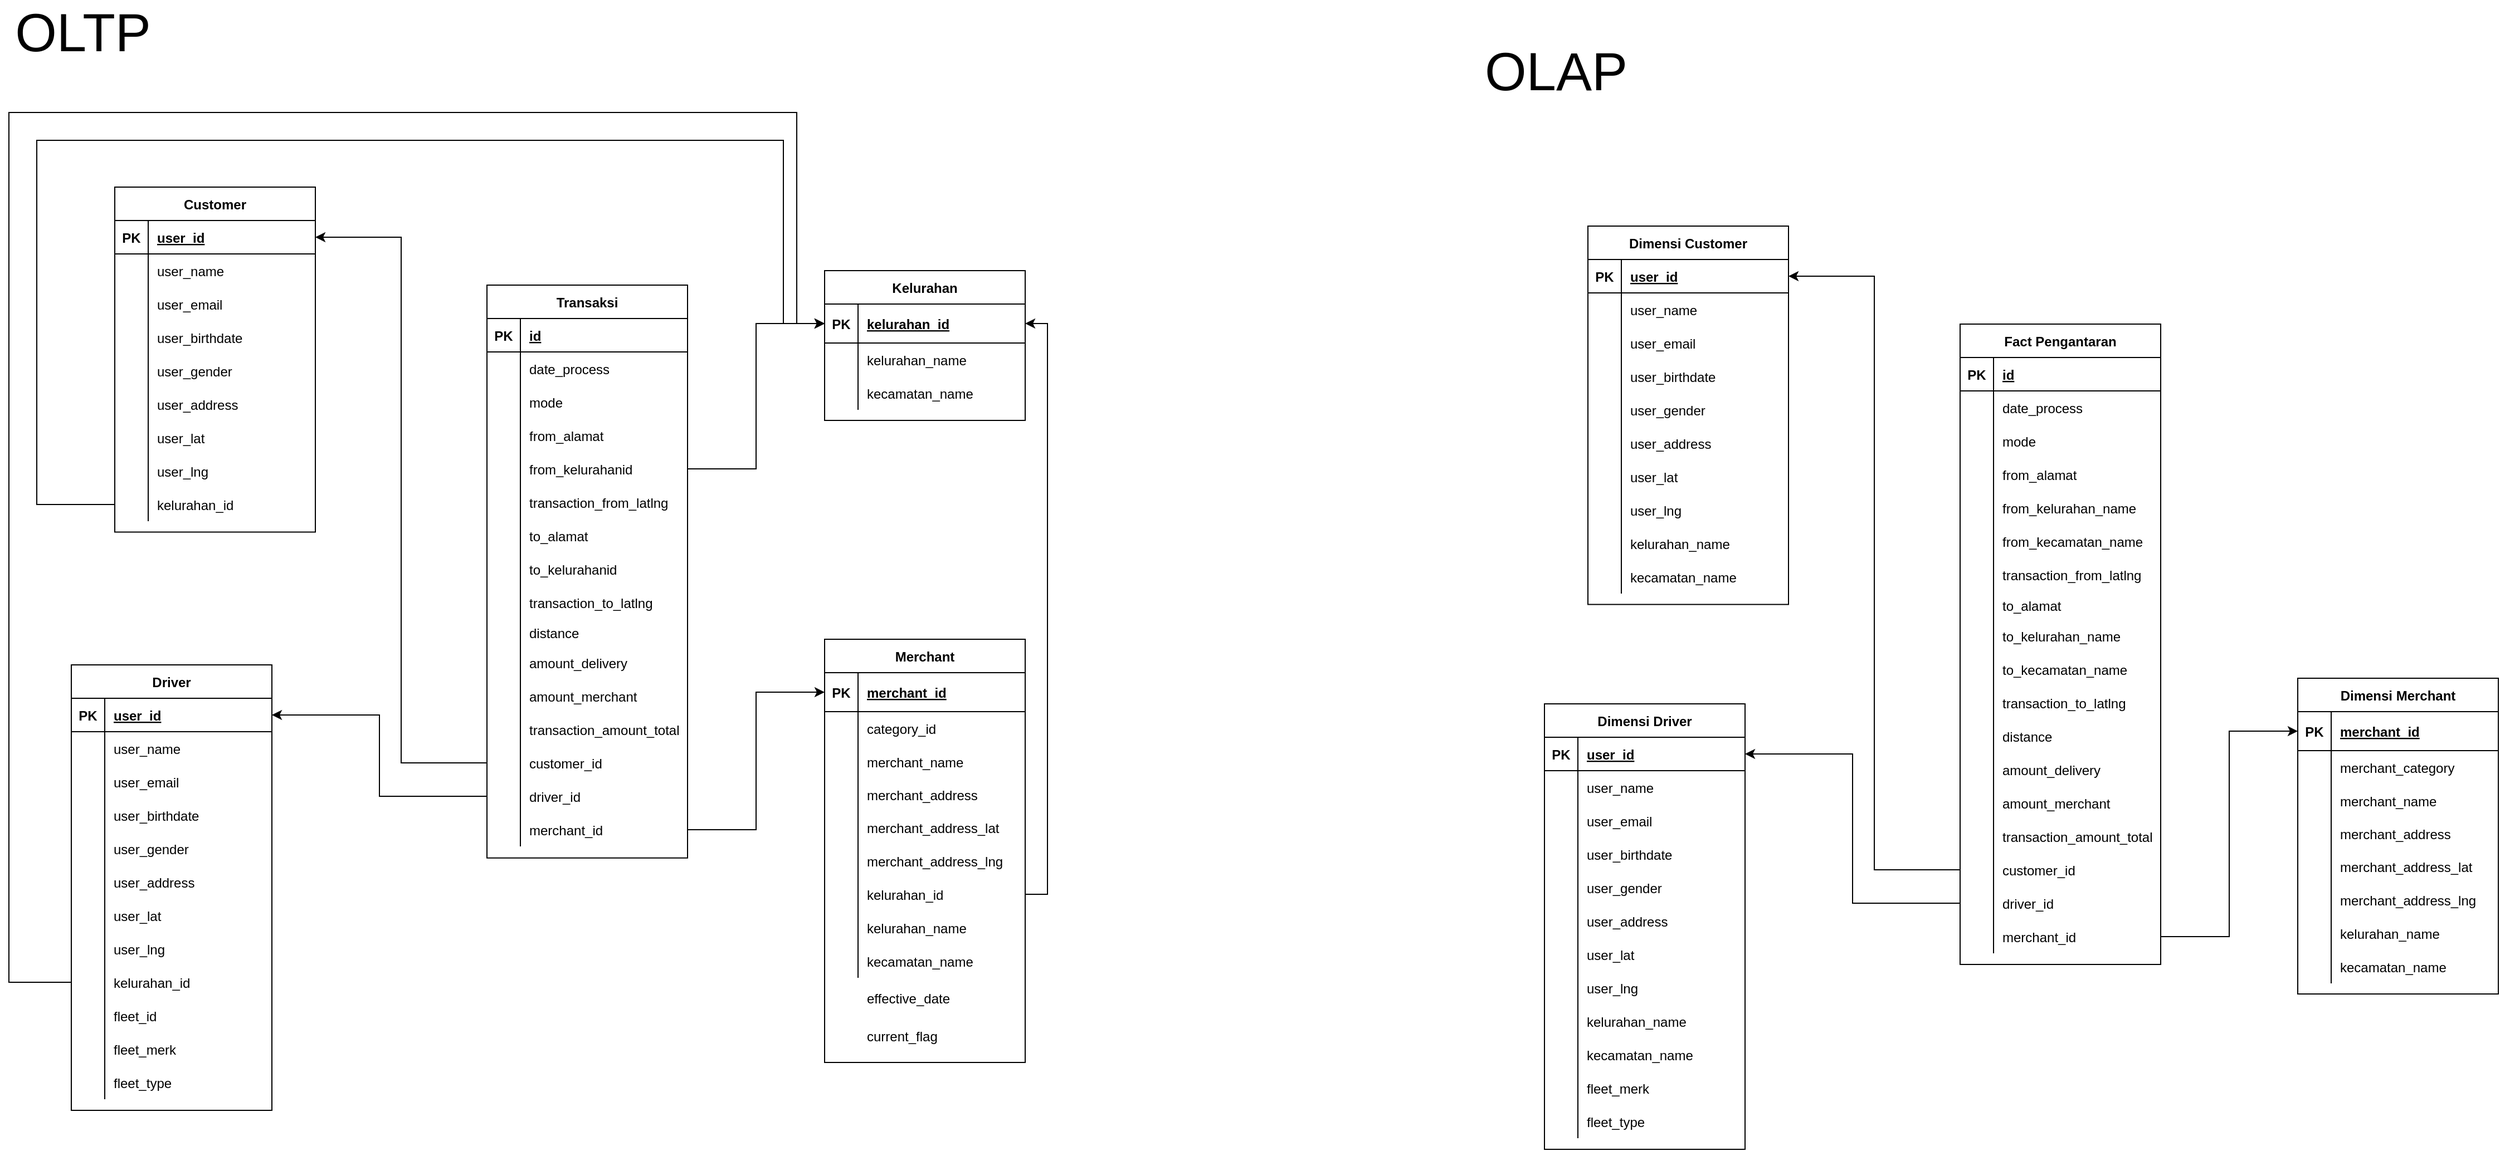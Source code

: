 <mxfile version="15.6.3" type="google"><diagram id="R2lEEEUBdFMjLlhIrx00" name="Page-1"><mxGraphModel dx="1914" dy="1956" grid="0" gridSize="10" guides="1" tooltips="1" connect="1" arrows="1" fold="1" page="0" pageScale="1" pageWidth="850" pageHeight="1100" math="0" shadow="0" extFonts="Permanent Marker^https://fonts.googleapis.com/css?family=Permanent+Marker"><root><mxCell id="0"/><mxCell id="1" parent="0"/><mxCell id="bEusG3oCK_2MvnY3820r-11" value="Transaksi" style="shape=table;startSize=30;container=1;collapsible=1;childLayout=tableLayout;fixedRows=1;rowLines=0;fontStyle=1;align=center;resizeLast=1;" parent="1" vertex="1"><mxGeometry x="-65" y="175" width="180" height="514.357" as="geometry"/></mxCell><mxCell id="bEusG3oCK_2MvnY3820r-12" value="" style="shape=partialRectangle;collapsible=0;dropTarget=0;pointerEvents=0;fillColor=none;top=0;left=0;bottom=1;right=0;points=[[0,0.5],[1,0.5]];portConstraint=eastwest;" parent="bEusG3oCK_2MvnY3820r-11" vertex="1"><mxGeometry y="30" width="180" height="30" as="geometry"/></mxCell><mxCell id="bEusG3oCK_2MvnY3820r-13" value="PK" style="shape=partialRectangle;connectable=0;fillColor=none;top=0;left=0;bottom=0;right=0;fontStyle=1;overflow=hidden;" parent="bEusG3oCK_2MvnY3820r-12" vertex="1"><mxGeometry width="30" height="30" as="geometry"><mxRectangle width="30" height="30" as="alternateBounds"/></mxGeometry></mxCell><mxCell id="bEusG3oCK_2MvnY3820r-14" value="id" style="shape=partialRectangle;connectable=0;fillColor=none;top=0;left=0;bottom=0;right=0;align=left;spacingLeft=6;fontStyle=5;overflow=hidden;" parent="bEusG3oCK_2MvnY3820r-12" vertex="1"><mxGeometry x="30" width="150" height="30" as="geometry"><mxRectangle width="150" height="30" as="alternateBounds"/></mxGeometry></mxCell><mxCell id="bEusG3oCK_2MvnY3820r-15" value="" style="shape=partialRectangle;collapsible=0;dropTarget=0;pointerEvents=0;fillColor=none;top=0;left=0;bottom=0;right=0;points=[[0,0.5],[1,0.5]];portConstraint=eastwest;" parent="bEusG3oCK_2MvnY3820r-11" vertex="1"><mxGeometry y="60" width="180" height="30" as="geometry"/></mxCell><mxCell id="bEusG3oCK_2MvnY3820r-16" value="" style="shape=partialRectangle;connectable=0;fillColor=none;top=0;left=0;bottom=0;right=0;editable=1;overflow=hidden;" parent="bEusG3oCK_2MvnY3820r-15" vertex="1"><mxGeometry width="30" height="30" as="geometry"><mxRectangle width="30" height="30" as="alternateBounds"/></mxGeometry></mxCell><mxCell id="bEusG3oCK_2MvnY3820r-17" value="date_process" style="shape=partialRectangle;connectable=0;fillColor=none;top=0;left=0;bottom=0;right=0;align=left;spacingLeft=6;overflow=hidden;" parent="bEusG3oCK_2MvnY3820r-15" vertex="1"><mxGeometry x="30" width="150" height="30" as="geometry"><mxRectangle width="150" height="30" as="alternateBounds"/></mxGeometry></mxCell><mxCell id="bEusG3oCK_2MvnY3820r-18" value="" style="shape=partialRectangle;collapsible=0;dropTarget=0;pointerEvents=0;fillColor=none;top=0;left=0;bottom=0;right=0;points=[[0,0.5],[1,0.5]];portConstraint=eastwest;" parent="bEusG3oCK_2MvnY3820r-11" vertex="1"><mxGeometry y="90" width="180" height="30" as="geometry"/></mxCell><mxCell id="bEusG3oCK_2MvnY3820r-19" value="" style="shape=partialRectangle;connectable=0;fillColor=none;top=0;left=0;bottom=0;right=0;editable=1;overflow=hidden;" parent="bEusG3oCK_2MvnY3820r-18" vertex="1"><mxGeometry width="30" height="30" as="geometry"><mxRectangle width="30" height="30" as="alternateBounds"/></mxGeometry></mxCell><mxCell id="bEusG3oCK_2MvnY3820r-20" value="mode" style="shape=partialRectangle;connectable=0;fillColor=none;top=0;left=0;bottom=0;right=0;align=left;spacingLeft=6;overflow=hidden;" parent="bEusG3oCK_2MvnY3820r-18" vertex="1"><mxGeometry x="30" width="150" height="30" as="geometry"><mxRectangle width="150" height="30" as="alternateBounds"/></mxGeometry></mxCell><mxCell id="bEusG3oCK_2MvnY3820r-21" value="" style="shape=partialRectangle;collapsible=0;dropTarget=0;pointerEvents=0;fillColor=none;top=0;left=0;bottom=0;right=0;points=[[0,0.5],[1,0.5]];portConstraint=eastwest;" parent="bEusG3oCK_2MvnY3820r-11" vertex="1"><mxGeometry y="120" width="180" height="30" as="geometry"/></mxCell><mxCell id="bEusG3oCK_2MvnY3820r-22" value="" style="shape=partialRectangle;connectable=0;fillColor=none;top=0;left=0;bottom=0;right=0;editable=1;overflow=hidden;" parent="bEusG3oCK_2MvnY3820r-21" vertex="1"><mxGeometry width="30" height="30" as="geometry"><mxRectangle width="30" height="30" as="alternateBounds"/></mxGeometry></mxCell><mxCell id="bEusG3oCK_2MvnY3820r-23" value="from_alamat" style="shape=partialRectangle;connectable=0;fillColor=none;top=0;left=0;bottom=0;right=0;align=left;spacingLeft=6;overflow=hidden;" parent="bEusG3oCK_2MvnY3820r-21" vertex="1"><mxGeometry x="30" width="150" height="30" as="geometry"><mxRectangle width="150" height="30" as="alternateBounds"/></mxGeometry></mxCell><mxCell id="bEusG3oCK_2MvnY3820r-27" value="" style="shape=partialRectangle;collapsible=0;dropTarget=0;pointerEvents=0;fillColor=none;top=0;left=0;bottom=0;right=0;points=[[0,0.5],[1,0.5]];portConstraint=eastwest;" parent="bEusG3oCK_2MvnY3820r-11" vertex="1"><mxGeometry y="150" width="180" height="30" as="geometry"/></mxCell><mxCell id="bEusG3oCK_2MvnY3820r-28" value="" style="shape=partialRectangle;connectable=0;fillColor=none;top=0;left=0;bottom=0;right=0;editable=1;overflow=hidden;" parent="bEusG3oCK_2MvnY3820r-27" vertex="1"><mxGeometry width="30" height="30" as="geometry"><mxRectangle width="30" height="30" as="alternateBounds"/></mxGeometry></mxCell><mxCell id="bEusG3oCK_2MvnY3820r-29" value="from_kelurahanid" style="shape=partialRectangle;connectable=0;fillColor=none;top=0;left=0;bottom=0;right=0;align=left;spacingLeft=6;overflow=hidden;" parent="bEusG3oCK_2MvnY3820r-27" vertex="1"><mxGeometry x="30" width="150" height="30" as="geometry"><mxRectangle width="150" height="30" as="alternateBounds"/></mxGeometry></mxCell><mxCell id="bEusG3oCK_2MvnY3820r-30" value="" style="shape=partialRectangle;collapsible=0;dropTarget=0;pointerEvents=0;fillColor=none;top=0;left=0;bottom=0;right=0;points=[[0,0.5],[1,0.5]];portConstraint=eastwest;" parent="bEusG3oCK_2MvnY3820r-11" vertex="1"><mxGeometry y="180" width="180" height="30" as="geometry"/></mxCell><mxCell id="bEusG3oCK_2MvnY3820r-31" value="" style="shape=partialRectangle;connectable=0;fillColor=none;top=0;left=0;bottom=0;right=0;editable=1;overflow=hidden;" parent="bEusG3oCK_2MvnY3820r-30" vertex="1"><mxGeometry width="30" height="30" as="geometry"><mxRectangle width="30" height="30" as="alternateBounds"/></mxGeometry></mxCell><mxCell id="bEusG3oCK_2MvnY3820r-32" value="transaction_from_latlng" style="shape=partialRectangle;connectable=0;fillColor=none;top=0;left=0;bottom=0;right=0;align=left;spacingLeft=6;overflow=hidden;" parent="bEusG3oCK_2MvnY3820r-30" vertex="1"><mxGeometry x="30" width="150" height="30" as="geometry"><mxRectangle width="150" height="30" as="alternateBounds"/></mxGeometry></mxCell><mxCell id="bEusG3oCK_2MvnY3820r-33" value="" style="shape=partialRectangle;collapsible=0;dropTarget=0;pointerEvents=0;fillColor=none;top=0;left=0;bottom=0;right=0;points=[[0,0.5],[1,0.5]];portConstraint=eastwest;" parent="bEusG3oCK_2MvnY3820r-11" vertex="1"><mxGeometry y="210" width="180" height="30" as="geometry"/></mxCell><mxCell id="bEusG3oCK_2MvnY3820r-34" value="" style="shape=partialRectangle;connectable=0;fillColor=none;top=0;left=0;bottom=0;right=0;editable=1;overflow=hidden;" parent="bEusG3oCK_2MvnY3820r-33" vertex="1"><mxGeometry width="30" height="30" as="geometry"><mxRectangle width="30" height="30" as="alternateBounds"/></mxGeometry></mxCell><mxCell id="bEusG3oCK_2MvnY3820r-35" value="to_alamat" style="shape=partialRectangle;connectable=0;fillColor=none;top=0;left=0;bottom=0;right=0;align=left;spacingLeft=6;overflow=hidden;" parent="bEusG3oCK_2MvnY3820r-33" vertex="1"><mxGeometry x="30" width="150" height="30" as="geometry"><mxRectangle width="150" height="30" as="alternateBounds"/></mxGeometry></mxCell><mxCell id="bEusG3oCK_2MvnY3820r-36" value="" style="shape=partialRectangle;collapsible=0;dropTarget=0;pointerEvents=0;fillColor=none;top=0;left=0;bottom=0;right=0;points=[[0,0.5],[1,0.5]];portConstraint=eastwest;" parent="bEusG3oCK_2MvnY3820r-11" vertex="1"><mxGeometry y="240" width="180" height="30" as="geometry"/></mxCell><mxCell id="bEusG3oCK_2MvnY3820r-37" value="" style="shape=partialRectangle;connectable=0;fillColor=none;top=0;left=0;bottom=0;right=0;editable=1;overflow=hidden;" parent="bEusG3oCK_2MvnY3820r-36" vertex="1"><mxGeometry width="30" height="30" as="geometry"><mxRectangle width="30" height="30" as="alternateBounds"/></mxGeometry></mxCell><mxCell id="bEusG3oCK_2MvnY3820r-38" value="to_kelurahanid" style="shape=partialRectangle;connectable=0;fillColor=none;top=0;left=0;bottom=0;right=0;align=left;spacingLeft=6;overflow=hidden;" parent="bEusG3oCK_2MvnY3820r-36" vertex="1"><mxGeometry x="30" width="150" height="30" as="geometry"><mxRectangle width="150" height="30" as="alternateBounds"/></mxGeometry></mxCell><mxCell id="bEusG3oCK_2MvnY3820r-39" value="" style="shape=partialRectangle;collapsible=0;dropTarget=0;pointerEvents=0;fillColor=none;top=0;left=0;bottom=0;right=0;points=[[0,0.5],[1,0.5]];portConstraint=eastwest;" parent="bEusG3oCK_2MvnY3820r-11" vertex="1"><mxGeometry y="270" width="180" height="30" as="geometry"/></mxCell><mxCell id="bEusG3oCK_2MvnY3820r-40" value="" style="shape=partialRectangle;connectable=0;fillColor=none;top=0;left=0;bottom=0;right=0;editable=1;overflow=hidden;" parent="bEusG3oCK_2MvnY3820r-39" vertex="1"><mxGeometry width="30" height="30" as="geometry"><mxRectangle width="30" height="30" as="alternateBounds"/></mxGeometry></mxCell><mxCell id="bEusG3oCK_2MvnY3820r-41" value="transaction_to_latlng" style="shape=partialRectangle;connectable=0;fillColor=none;top=0;left=0;bottom=0;right=0;align=left;spacingLeft=6;overflow=hidden;" parent="bEusG3oCK_2MvnY3820r-39" vertex="1"><mxGeometry x="30" width="150" height="30" as="geometry"><mxRectangle width="150" height="30" as="alternateBounds"/></mxGeometry></mxCell><mxCell id="bEusG3oCK_2MvnY3820r-42" value="" style="shape=partialRectangle;collapsible=0;dropTarget=0;pointerEvents=0;fillColor=none;top=0;left=0;bottom=0;right=0;points=[[0,0.5],[1,0.5]];portConstraint=eastwest;" parent="bEusG3oCK_2MvnY3820r-11" vertex="1"><mxGeometry y="300" width="180" height="24" as="geometry"/></mxCell><mxCell id="bEusG3oCK_2MvnY3820r-43" value="" style="shape=partialRectangle;connectable=0;fillColor=none;top=0;left=0;bottom=0;right=0;editable=1;overflow=hidden;" parent="bEusG3oCK_2MvnY3820r-42" vertex="1"><mxGeometry width="30" height="24" as="geometry"><mxRectangle width="30" height="24" as="alternateBounds"/></mxGeometry></mxCell><mxCell id="bEusG3oCK_2MvnY3820r-44" value="distance" style="shape=partialRectangle;connectable=0;fillColor=none;top=0;left=0;bottom=0;right=0;align=left;spacingLeft=6;overflow=hidden;" parent="bEusG3oCK_2MvnY3820r-42" vertex="1"><mxGeometry x="30" width="150" height="24" as="geometry"><mxRectangle width="150" height="24" as="alternateBounds"/></mxGeometry></mxCell><mxCell id="bEusG3oCK_2MvnY3820r-45" value="" style="shape=partialRectangle;collapsible=0;dropTarget=0;pointerEvents=0;fillColor=none;top=0;left=0;bottom=0;right=0;points=[[0,0.5],[1,0.5]];portConstraint=eastwest;" parent="bEusG3oCK_2MvnY3820r-11" vertex="1"><mxGeometry y="324" width="180" height="30" as="geometry"/></mxCell><mxCell id="bEusG3oCK_2MvnY3820r-46" value="" style="shape=partialRectangle;connectable=0;fillColor=none;top=0;left=0;bottom=0;right=0;editable=1;overflow=hidden;" parent="bEusG3oCK_2MvnY3820r-45" vertex="1"><mxGeometry width="30" height="30" as="geometry"><mxRectangle width="30" height="30" as="alternateBounds"/></mxGeometry></mxCell><mxCell id="bEusG3oCK_2MvnY3820r-47" value="amount_delivery" style="shape=partialRectangle;connectable=0;fillColor=none;top=0;left=0;bottom=0;right=0;align=left;spacingLeft=6;overflow=hidden;" parent="bEusG3oCK_2MvnY3820r-45" vertex="1"><mxGeometry x="30" width="150" height="30" as="geometry"><mxRectangle width="150" height="30" as="alternateBounds"/></mxGeometry></mxCell><mxCell id="bEusG3oCK_2MvnY3820r-48" value="" style="shape=partialRectangle;collapsible=0;dropTarget=0;pointerEvents=0;fillColor=none;top=0;left=0;bottom=0;right=0;points=[[0,0.5],[1,0.5]];portConstraint=eastwest;" parent="bEusG3oCK_2MvnY3820r-11" vertex="1"><mxGeometry y="354" width="180" height="30" as="geometry"/></mxCell><mxCell id="bEusG3oCK_2MvnY3820r-49" value="" style="shape=partialRectangle;connectable=0;fillColor=none;top=0;left=0;bottom=0;right=0;editable=1;overflow=hidden;" parent="bEusG3oCK_2MvnY3820r-48" vertex="1"><mxGeometry width="30" height="30" as="geometry"><mxRectangle width="30" height="30" as="alternateBounds"/></mxGeometry></mxCell><mxCell id="bEusG3oCK_2MvnY3820r-50" value="amount_merchant" style="shape=partialRectangle;connectable=0;fillColor=none;top=0;left=0;bottom=0;right=0;align=left;spacingLeft=6;overflow=hidden;" parent="bEusG3oCK_2MvnY3820r-48" vertex="1"><mxGeometry x="30" width="150" height="30" as="geometry"><mxRectangle width="150" height="30" as="alternateBounds"/></mxGeometry></mxCell><mxCell id="bEusG3oCK_2MvnY3820r-51" value="" style="shape=partialRectangle;collapsible=0;dropTarget=0;pointerEvents=0;fillColor=none;top=0;left=0;bottom=0;right=0;points=[[0,0.5],[1,0.5]];portConstraint=eastwest;" parent="bEusG3oCK_2MvnY3820r-11" vertex="1"><mxGeometry y="384" width="180" height="30" as="geometry"/></mxCell><mxCell id="bEusG3oCK_2MvnY3820r-52" value="" style="shape=partialRectangle;connectable=0;fillColor=none;top=0;left=0;bottom=0;right=0;editable=1;overflow=hidden;" parent="bEusG3oCK_2MvnY3820r-51" vertex="1"><mxGeometry width="30" height="30" as="geometry"><mxRectangle width="30" height="30" as="alternateBounds"/></mxGeometry></mxCell><mxCell id="bEusG3oCK_2MvnY3820r-53" value="transaction_amount_total" style="shape=partialRectangle;connectable=0;fillColor=none;top=0;left=0;bottom=0;right=0;align=left;spacingLeft=6;overflow=hidden;" parent="bEusG3oCK_2MvnY3820r-51" vertex="1"><mxGeometry x="30" width="150" height="30" as="geometry"><mxRectangle width="150" height="30" as="alternateBounds"/></mxGeometry></mxCell><mxCell id="bEusG3oCK_2MvnY3820r-54" value="" style="shape=partialRectangle;collapsible=0;dropTarget=0;pointerEvents=0;fillColor=none;top=0;left=0;bottom=0;right=0;points=[[0,0.5],[1,0.5]];portConstraint=eastwest;" parent="bEusG3oCK_2MvnY3820r-11" vertex="1"><mxGeometry y="414" width="180" height="30" as="geometry"/></mxCell><mxCell id="bEusG3oCK_2MvnY3820r-55" value="" style="shape=partialRectangle;connectable=0;fillColor=none;top=0;left=0;bottom=0;right=0;editable=1;overflow=hidden;" parent="bEusG3oCK_2MvnY3820r-54" vertex="1"><mxGeometry width="30" height="30" as="geometry"><mxRectangle width="30" height="30" as="alternateBounds"/></mxGeometry></mxCell><mxCell id="bEusG3oCK_2MvnY3820r-56" value="customer_id" style="shape=partialRectangle;connectable=0;fillColor=none;top=0;left=0;bottom=0;right=0;align=left;spacingLeft=6;overflow=hidden;" parent="bEusG3oCK_2MvnY3820r-54" vertex="1"><mxGeometry x="30" width="150" height="30" as="geometry"><mxRectangle width="150" height="30" as="alternateBounds"/></mxGeometry></mxCell><mxCell id="bEusG3oCK_2MvnY3820r-57" value="" style="shape=partialRectangle;collapsible=0;dropTarget=0;pointerEvents=0;fillColor=none;top=0;left=0;bottom=0;right=0;points=[[0,0.5],[1,0.5]];portConstraint=eastwest;" parent="bEusG3oCK_2MvnY3820r-11" vertex="1"><mxGeometry y="444" width="180" height="30" as="geometry"/></mxCell><mxCell id="bEusG3oCK_2MvnY3820r-58" value="" style="shape=partialRectangle;connectable=0;fillColor=none;top=0;left=0;bottom=0;right=0;editable=1;overflow=hidden;" parent="bEusG3oCK_2MvnY3820r-57" vertex="1"><mxGeometry width="30" height="30" as="geometry"><mxRectangle width="30" height="30" as="alternateBounds"/></mxGeometry></mxCell><mxCell id="bEusG3oCK_2MvnY3820r-59" value="driver_id" style="shape=partialRectangle;connectable=0;fillColor=none;top=0;left=0;bottom=0;right=0;align=left;spacingLeft=6;overflow=hidden;" parent="bEusG3oCK_2MvnY3820r-57" vertex="1"><mxGeometry x="30" width="150" height="30" as="geometry"><mxRectangle width="150" height="30" as="alternateBounds"/></mxGeometry></mxCell><mxCell id="bEusG3oCK_2MvnY3820r-60" value="" style="shape=partialRectangle;collapsible=0;dropTarget=0;pointerEvents=0;fillColor=none;top=0;left=0;bottom=0;right=0;points=[[0,0.5],[1,0.5]];portConstraint=eastwest;" parent="bEusG3oCK_2MvnY3820r-11" vertex="1"><mxGeometry y="474" width="180" height="30" as="geometry"/></mxCell><mxCell id="bEusG3oCK_2MvnY3820r-61" value="" style="shape=partialRectangle;connectable=0;fillColor=none;top=0;left=0;bottom=0;right=0;editable=1;overflow=hidden;" parent="bEusG3oCK_2MvnY3820r-60" vertex="1"><mxGeometry width="30" height="30" as="geometry"><mxRectangle width="30" height="30" as="alternateBounds"/></mxGeometry></mxCell><mxCell id="bEusG3oCK_2MvnY3820r-62" value="merchant_id" style="shape=partialRectangle;connectable=0;fillColor=none;top=0;left=0;bottom=0;right=0;align=left;spacingLeft=6;overflow=hidden;" parent="bEusG3oCK_2MvnY3820r-60" vertex="1"><mxGeometry x="30" width="150" height="30" as="geometry"><mxRectangle width="150" height="30" as="alternateBounds"/></mxGeometry></mxCell><mxCell id="bEusG3oCK_2MvnY3820r-63" value="Driver" style="shape=table;startSize=30;container=1;collapsible=1;childLayout=tableLayout;fixedRows=1;rowLines=0;fontStyle=1;align=center;resizeLast=1;" parent="1" vertex="1"><mxGeometry x="-438" y="516" width="180" height="400" as="geometry"/></mxCell><mxCell id="bEusG3oCK_2MvnY3820r-64" value="" style="shape=partialRectangle;collapsible=0;dropTarget=0;pointerEvents=0;fillColor=none;top=0;left=0;bottom=1;right=0;points=[[0,0.5],[1,0.5]];portConstraint=eastwest;" parent="bEusG3oCK_2MvnY3820r-63" vertex="1"><mxGeometry y="30" width="180" height="30" as="geometry"/></mxCell><mxCell id="bEusG3oCK_2MvnY3820r-65" value="PK" style="shape=partialRectangle;connectable=0;fillColor=none;top=0;left=0;bottom=0;right=0;fontStyle=1;overflow=hidden;" parent="bEusG3oCK_2MvnY3820r-64" vertex="1"><mxGeometry width="30" height="30" as="geometry"/></mxCell><mxCell id="bEusG3oCK_2MvnY3820r-66" value="user_id" style="shape=partialRectangle;connectable=0;fillColor=none;top=0;left=0;bottom=0;right=0;align=left;spacingLeft=6;fontStyle=5;overflow=hidden;" parent="bEusG3oCK_2MvnY3820r-64" vertex="1"><mxGeometry x="30" width="150" height="30" as="geometry"/></mxCell><mxCell id="bEusG3oCK_2MvnY3820r-67" value="" style="shape=partialRectangle;collapsible=0;dropTarget=0;pointerEvents=0;fillColor=none;top=0;left=0;bottom=0;right=0;points=[[0,0.5],[1,0.5]];portConstraint=eastwest;" parent="bEusG3oCK_2MvnY3820r-63" vertex="1"><mxGeometry y="60" width="180" height="30" as="geometry"/></mxCell><mxCell id="bEusG3oCK_2MvnY3820r-68" value="" style="shape=partialRectangle;connectable=0;fillColor=none;top=0;left=0;bottom=0;right=0;editable=1;overflow=hidden;" parent="bEusG3oCK_2MvnY3820r-67" vertex="1"><mxGeometry width="30" height="30" as="geometry"/></mxCell><mxCell id="bEusG3oCK_2MvnY3820r-69" value="user_name" style="shape=partialRectangle;connectable=0;fillColor=none;top=0;left=0;bottom=0;right=0;align=left;spacingLeft=6;overflow=hidden;" parent="bEusG3oCK_2MvnY3820r-67" vertex="1"><mxGeometry x="30" width="150" height="30" as="geometry"/></mxCell><mxCell id="bEusG3oCK_2MvnY3820r-70" value="" style="shape=partialRectangle;collapsible=0;dropTarget=0;pointerEvents=0;fillColor=none;top=0;left=0;bottom=0;right=0;points=[[0,0.5],[1,0.5]];portConstraint=eastwest;" parent="bEusG3oCK_2MvnY3820r-63" vertex="1"><mxGeometry y="90" width="180" height="30" as="geometry"/></mxCell><mxCell id="bEusG3oCK_2MvnY3820r-71" value="" style="shape=partialRectangle;connectable=0;fillColor=none;top=0;left=0;bottom=0;right=0;editable=1;overflow=hidden;" parent="bEusG3oCK_2MvnY3820r-70" vertex="1"><mxGeometry width="30" height="30" as="geometry"/></mxCell><mxCell id="bEusG3oCK_2MvnY3820r-72" value="user_email" style="shape=partialRectangle;connectable=0;fillColor=none;top=0;left=0;bottom=0;right=0;align=left;spacingLeft=6;overflow=hidden;" parent="bEusG3oCK_2MvnY3820r-70" vertex="1"><mxGeometry x="30" width="150" height="30" as="geometry"/></mxCell><mxCell id="bEusG3oCK_2MvnY3820r-73" value="" style="shape=partialRectangle;collapsible=0;dropTarget=0;pointerEvents=0;fillColor=none;top=0;left=0;bottom=0;right=0;points=[[0,0.5],[1,0.5]];portConstraint=eastwest;" parent="bEusG3oCK_2MvnY3820r-63" vertex="1"><mxGeometry y="120" width="180" height="30" as="geometry"/></mxCell><mxCell id="bEusG3oCK_2MvnY3820r-74" value="" style="shape=partialRectangle;connectable=0;fillColor=none;top=0;left=0;bottom=0;right=0;editable=1;overflow=hidden;" parent="bEusG3oCK_2MvnY3820r-73" vertex="1"><mxGeometry width="30" height="30" as="geometry"/></mxCell><mxCell id="bEusG3oCK_2MvnY3820r-75" value="user_birthdate" style="shape=partialRectangle;connectable=0;fillColor=none;top=0;left=0;bottom=0;right=0;align=left;spacingLeft=6;overflow=hidden;" parent="bEusG3oCK_2MvnY3820r-73" vertex="1"><mxGeometry x="30" width="150" height="30" as="geometry"/></mxCell><mxCell id="bEusG3oCK_2MvnY3820r-76" value="" style="shape=partialRectangle;collapsible=0;dropTarget=0;pointerEvents=0;fillColor=none;top=0;left=0;bottom=0;right=0;points=[[0,0.5],[1,0.5]];portConstraint=eastwest;" parent="bEusG3oCK_2MvnY3820r-63" vertex="1"><mxGeometry y="150" width="180" height="30" as="geometry"/></mxCell><mxCell id="bEusG3oCK_2MvnY3820r-77" value="" style="shape=partialRectangle;connectable=0;fillColor=none;top=0;left=0;bottom=0;right=0;editable=1;overflow=hidden;" parent="bEusG3oCK_2MvnY3820r-76" vertex="1"><mxGeometry width="30" height="30" as="geometry"/></mxCell><mxCell id="bEusG3oCK_2MvnY3820r-78" value="user_gender" style="shape=partialRectangle;connectable=0;fillColor=none;top=0;left=0;bottom=0;right=0;align=left;spacingLeft=6;overflow=hidden;" parent="bEusG3oCK_2MvnY3820r-76" vertex="1"><mxGeometry x="30" width="150" height="30" as="geometry"/></mxCell><mxCell id="bEusG3oCK_2MvnY3820r-79" value="" style="shape=partialRectangle;collapsible=0;dropTarget=0;pointerEvents=0;fillColor=none;top=0;left=0;bottom=0;right=0;points=[[0,0.5],[1,0.5]];portConstraint=eastwest;" parent="bEusG3oCK_2MvnY3820r-63" vertex="1"><mxGeometry y="180" width="180" height="30" as="geometry"/></mxCell><mxCell id="bEusG3oCK_2MvnY3820r-80" value="" style="shape=partialRectangle;connectable=0;fillColor=none;top=0;left=0;bottom=0;right=0;editable=1;overflow=hidden;" parent="bEusG3oCK_2MvnY3820r-79" vertex="1"><mxGeometry width="30" height="30" as="geometry"/></mxCell><mxCell id="bEusG3oCK_2MvnY3820r-81" value="user_address" style="shape=partialRectangle;connectable=0;fillColor=none;top=0;left=0;bottom=0;right=0;align=left;spacingLeft=6;overflow=hidden;" parent="bEusG3oCK_2MvnY3820r-79" vertex="1"><mxGeometry x="30" width="150" height="30" as="geometry"/></mxCell><mxCell id="bEusG3oCK_2MvnY3820r-82" value="" style="shape=partialRectangle;collapsible=0;dropTarget=0;pointerEvents=0;fillColor=none;top=0;left=0;bottom=0;right=0;points=[[0,0.5],[1,0.5]];portConstraint=eastwest;" parent="bEusG3oCK_2MvnY3820r-63" vertex="1"><mxGeometry y="210" width="180" height="30" as="geometry"/></mxCell><mxCell id="bEusG3oCK_2MvnY3820r-83" value="" style="shape=partialRectangle;connectable=0;fillColor=none;top=0;left=0;bottom=0;right=0;editable=1;overflow=hidden;" parent="bEusG3oCK_2MvnY3820r-82" vertex="1"><mxGeometry width="30" height="30" as="geometry"/></mxCell><mxCell id="bEusG3oCK_2MvnY3820r-84" value="user_lat" style="shape=partialRectangle;connectable=0;fillColor=none;top=0;left=0;bottom=0;right=0;align=left;spacingLeft=6;overflow=hidden;" parent="bEusG3oCK_2MvnY3820r-82" vertex="1"><mxGeometry x="30" width="150" height="30" as="geometry"/></mxCell><mxCell id="bEusG3oCK_2MvnY3820r-85" value="" style="shape=partialRectangle;collapsible=0;dropTarget=0;pointerEvents=0;fillColor=none;top=0;left=0;bottom=0;right=0;points=[[0,0.5],[1,0.5]];portConstraint=eastwest;" parent="bEusG3oCK_2MvnY3820r-63" vertex="1"><mxGeometry y="240" width="180" height="30" as="geometry"/></mxCell><mxCell id="bEusG3oCK_2MvnY3820r-86" value="" style="shape=partialRectangle;connectable=0;fillColor=none;top=0;left=0;bottom=0;right=0;editable=1;overflow=hidden;" parent="bEusG3oCK_2MvnY3820r-85" vertex="1"><mxGeometry width="30" height="30" as="geometry"/></mxCell><mxCell id="bEusG3oCK_2MvnY3820r-87" value="user_lng" style="shape=partialRectangle;connectable=0;fillColor=none;top=0;left=0;bottom=0;right=0;align=left;spacingLeft=6;overflow=hidden;" parent="bEusG3oCK_2MvnY3820r-85" vertex="1"><mxGeometry x="30" width="150" height="30" as="geometry"/></mxCell><mxCell id="bEusG3oCK_2MvnY3820r-88" value="" style="shape=partialRectangle;collapsible=0;dropTarget=0;pointerEvents=0;fillColor=none;top=0;left=0;bottom=0;right=0;points=[[0,0.5],[1,0.5]];portConstraint=eastwest;" parent="bEusG3oCK_2MvnY3820r-63" vertex="1"><mxGeometry y="270" width="180" height="30" as="geometry"/></mxCell><mxCell id="bEusG3oCK_2MvnY3820r-89" value="" style="shape=partialRectangle;connectable=0;fillColor=none;top=0;left=0;bottom=0;right=0;editable=1;overflow=hidden;" parent="bEusG3oCK_2MvnY3820r-88" vertex="1"><mxGeometry width="30" height="30" as="geometry"/></mxCell><mxCell id="bEusG3oCK_2MvnY3820r-90" value="kelurahan_id" style="shape=partialRectangle;connectable=0;fillColor=none;top=0;left=0;bottom=0;right=0;align=left;spacingLeft=6;overflow=hidden;" parent="bEusG3oCK_2MvnY3820r-88" vertex="1"><mxGeometry x="30" width="150" height="30" as="geometry"/></mxCell><mxCell id="bEusG3oCK_2MvnY3820r-97" value="" style="shape=partialRectangle;collapsible=0;dropTarget=0;pointerEvents=0;fillColor=none;top=0;left=0;bottom=0;right=0;points=[[0,0.5],[1,0.5]];portConstraint=eastwest;" parent="bEusG3oCK_2MvnY3820r-63" vertex="1"><mxGeometry y="300" width="180" height="30" as="geometry"/></mxCell><mxCell id="bEusG3oCK_2MvnY3820r-98" value="" style="shape=partialRectangle;connectable=0;fillColor=none;top=0;left=0;bottom=0;right=0;editable=1;overflow=hidden;" parent="bEusG3oCK_2MvnY3820r-97" vertex="1"><mxGeometry width="30" height="30" as="geometry"/></mxCell><mxCell id="bEusG3oCK_2MvnY3820r-99" value="fleet_id" style="shape=partialRectangle;connectable=0;fillColor=none;top=0;left=0;bottom=0;right=0;align=left;spacingLeft=6;overflow=hidden;" parent="bEusG3oCK_2MvnY3820r-97" vertex="1"><mxGeometry x="30" width="150" height="30" as="geometry"/></mxCell><mxCell id="bEusG3oCK_2MvnY3820r-100" value="" style="shape=partialRectangle;collapsible=0;dropTarget=0;pointerEvents=0;fillColor=none;top=0;left=0;bottom=0;right=0;points=[[0,0.5],[1,0.5]];portConstraint=eastwest;" parent="bEusG3oCK_2MvnY3820r-63" vertex="1"><mxGeometry y="330" width="180" height="30" as="geometry"/></mxCell><mxCell id="bEusG3oCK_2MvnY3820r-101" value="" style="shape=partialRectangle;connectable=0;fillColor=none;top=0;left=0;bottom=0;right=0;editable=1;overflow=hidden;" parent="bEusG3oCK_2MvnY3820r-100" vertex="1"><mxGeometry width="30" height="30" as="geometry"/></mxCell><mxCell id="bEusG3oCK_2MvnY3820r-102" value="fleet_merk" style="shape=partialRectangle;connectable=0;fillColor=none;top=0;left=0;bottom=0;right=0;align=left;spacingLeft=6;overflow=hidden;" parent="bEusG3oCK_2MvnY3820r-100" vertex="1"><mxGeometry x="30" width="150" height="30" as="geometry"/></mxCell><mxCell id="bEusG3oCK_2MvnY3820r-103" value="" style="shape=partialRectangle;collapsible=0;dropTarget=0;pointerEvents=0;fillColor=none;top=0;left=0;bottom=0;right=0;points=[[0,0.5],[1,0.5]];portConstraint=eastwest;" parent="bEusG3oCK_2MvnY3820r-63" vertex="1"><mxGeometry y="360" width="180" height="30" as="geometry"/></mxCell><mxCell id="bEusG3oCK_2MvnY3820r-104" value="" style="shape=partialRectangle;connectable=0;fillColor=none;top=0;left=0;bottom=0;right=0;editable=1;overflow=hidden;" parent="bEusG3oCK_2MvnY3820r-103" vertex="1"><mxGeometry width="30" height="30" as="geometry"/></mxCell><mxCell id="bEusG3oCK_2MvnY3820r-105" value="fleet_type" style="shape=partialRectangle;connectable=0;fillColor=none;top=0;left=0;bottom=0;right=0;align=left;spacingLeft=6;overflow=hidden;" parent="bEusG3oCK_2MvnY3820r-103" vertex="1"><mxGeometry x="30" width="150" height="30" as="geometry"/></mxCell><mxCell id="bEusG3oCK_2MvnY3820r-112" style="edgeStyle=orthogonalEdgeStyle;rounded=0;orthogonalLoop=1;jettySize=auto;html=1;exitX=0;exitY=0.5;exitDx=0;exitDy=0;entryX=1;entryY=0.5;entryDx=0;entryDy=0;" parent="1" source="bEusG3oCK_2MvnY3820r-57" target="bEusG3oCK_2MvnY3820r-64" edge="1"><mxGeometry relative="1" as="geometry"/></mxCell><mxCell id="bEusG3oCK_2MvnY3820r-113" value="Merchant" style="shape=table;startSize=30;container=1;collapsible=1;childLayout=tableLayout;fixedRows=1;rowLines=0;fontStyle=1;align=center;resizeLast=1;" parent="1" vertex="1"><mxGeometry x="238" y="493" width="180" height="380" as="geometry"/></mxCell><mxCell id="bEusG3oCK_2MvnY3820r-114" value="" style="shape=partialRectangle;collapsible=0;dropTarget=0;pointerEvents=0;fillColor=none;top=0;left=0;bottom=1;right=0;points=[[0,0.5],[1,0.5]];portConstraint=eastwest;" parent="bEusG3oCK_2MvnY3820r-113" vertex="1"><mxGeometry y="30" width="180" height="35" as="geometry"/></mxCell><mxCell id="bEusG3oCK_2MvnY3820r-115" value="PK" style="shape=partialRectangle;connectable=0;fillColor=none;top=0;left=0;bottom=0;right=0;fontStyle=1;overflow=hidden;" parent="bEusG3oCK_2MvnY3820r-114" vertex="1"><mxGeometry width="30" height="35" as="geometry"><mxRectangle width="30" height="35" as="alternateBounds"/></mxGeometry></mxCell><mxCell id="bEusG3oCK_2MvnY3820r-116" value="merchant_id" style="shape=partialRectangle;connectable=0;fillColor=none;top=0;left=0;bottom=0;right=0;align=left;spacingLeft=6;fontStyle=5;overflow=hidden;" parent="bEusG3oCK_2MvnY3820r-114" vertex="1"><mxGeometry x="30" width="150" height="35" as="geometry"><mxRectangle width="150" height="35" as="alternateBounds"/></mxGeometry></mxCell><mxCell id="bEusG3oCK_2MvnY3820r-117" value="" style="shape=partialRectangle;collapsible=0;dropTarget=0;pointerEvents=0;fillColor=none;top=0;left=0;bottom=0;right=0;points=[[0,0.5],[1,0.5]];portConstraint=eastwest;" parent="bEusG3oCK_2MvnY3820r-113" vertex="1"><mxGeometry y="65" width="180" height="30" as="geometry"/></mxCell><mxCell id="bEusG3oCK_2MvnY3820r-118" value="" style="shape=partialRectangle;connectable=0;fillColor=none;top=0;left=0;bottom=0;right=0;editable=1;overflow=hidden;" parent="bEusG3oCK_2MvnY3820r-117" vertex="1"><mxGeometry width="30" height="30" as="geometry"><mxRectangle width="30" height="30" as="alternateBounds"/></mxGeometry></mxCell><mxCell id="bEusG3oCK_2MvnY3820r-119" value="category_id" style="shape=partialRectangle;connectable=0;fillColor=none;top=0;left=0;bottom=0;right=0;align=left;spacingLeft=6;overflow=hidden;" parent="bEusG3oCK_2MvnY3820r-117" vertex="1"><mxGeometry x="30" width="150" height="30" as="geometry"><mxRectangle width="150" height="30" as="alternateBounds"/></mxGeometry></mxCell><mxCell id="bEusG3oCK_2MvnY3820r-120" value="" style="shape=partialRectangle;collapsible=0;dropTarget=0;pointerEvents=0;fillColor=none;top=0;left=0;bottom=0;right=0;points=[[0,0.5],[1,0.5]];portConstraint=eastwest;" parent="bEusG3oCK_2MvnY3820r-113" vertex="1"><mxGeometry y="95" width="180" height="30" as="geometry"/></mxCell><mxCell id="bEusG3oCK_2MvnY3820r-121" value="" style="shape=partialRectangle;connectable=0;fillColor=none;top=0;left=0;bottom=0;right=0;editable=1;overflow=hidden;" parent="bEusG3oCK_2MvnY3820r-120" vertex="1"><mxGeometry width="30" height="30" as="geometry"><mxRectangle width="30" height="30" as="alternateBounds"/></mxGeometry></mxCell><mxCell id="bEusG3oCK_2MvnY3820r-122" value="merchant_name" style="shape=partialRectangle;connectable=0;fillColor=none;top=0;left=0;bottom=0;right=0;align=left;spacingLeft=6;overflow=hidden;" parent="bEusG3oCK_2MvnY3820r-120" vertex="1"><mxGeometry x="30" width="150" height="30" as="geometry"><mxRectangle width="150" height="30" as="alternateBounds"/></mxGeometry></mxCell><mxCell id="bEusG3oCK_2MvnY3820r-123" value="" style="shape=partialRectangle;collapsible=0;dropTarget=0;pointerEvents=0;fillColor=none;top=0;left=0;bottom=0;right=0;points=[[0,0.5],[1,0.5]];portConstraint=eastwest;" parent="bEusG3oCK_2MvnY3820r-113" vertex="1"><mxGeometry y="125" width="180" height="29" as="geometry"/></mxCell><mxCell id="bEusG3oCK_2MvnY3820r-124" value="" style="shape=partialRectangle;connectable=0;fillColor=none;top=0;left=0;bottom=0;right=0;editable=1;overflow=hidden;" parent="bEusG3oCK_2MvnY3820r-123" vertex="1"><mxGeometry width="30" height="29" as="geometry"><mxRectangle width="30" height="29" as="alternateBounds"/></mxGeometry></mxCell><mxCell id="bEusG3oCK_2MvnY3820r-125" value="merchant_address" style="shape=partialRectangle;connectable=0;fillColor=none;top=0;left=0;bottom=0;right=0;align=left;spacingLeft=6;overflow=hidden;" parent="bEusG3oCK_2MvnY3820r-123" vertex="1"><mxGeometry x="30" width="150" height="29" as="geometry"><mxRectangle width="150" height="29" as="alternateBounds"/></mxGeometry></mxCell><mxCell id="bEusG3oCK_2MvnY3820r-126" value="" style="shape=partialRectangle;collapsible=0;dropTarget=0;pointerEvents=0;fillColor=none;top=0;left=0;bottom=0;right=0;points=[[0,0.5],[1,0.5]];portConstraint=eastwest;" parent="bEusG3oCK_2MvnY3820r-113" vertex="1"><mxGeometry y="154" width="180" height="30" as="geometry"/></mxCell><mxCell id="bEusG3oCK_2MvnY3820r-127" value="" style="shape=partialRectangle;connectable=0;fillColor=none;top=0;left=0;bottom=0;right=0;editable=1;overflow=hidden;" parent="bEusG3oCK_2MvnY3820r-126" vertex="1"><mxGeometry width="30" height="30" as="geometry"><mxRectangle width="30" height="30" as="alternateBounds"/></mxGeometry></mxCell><mxCell id="bEusG3oCK_2MvnY3820r-128" value="merchant_address_lat" style="shape=partialRectangle;connectable=0;fillColor=none;top=0;left=0;bottom=0;right=0;align=left;spacingLeft=6;overflow=hidden;" parent="bEusG3oCK_2MvnY3820r-126" vertex="1"><mxGeometry x="30" width="150" height="30" as="geometry"><mxRectangle width="150" height="30" as="alternateBounds"/></mxGeometry></mxCell><mxCell id="bEusG3oCK_2MvnY3820r-129" value="" style="shape=partialRectangle;collapsible=0;dropTarget=0;pointerEvents=0;fillColor=none;top=0;left=0;bottom=0;right=0;points=[[0,0.5],[1,0.5]];portConstraint=eastwest;" parent="bEusG3oCK_2MvnY3820r-113" vertex="1"><mxGeometry y="184" width="180" height="30" as="geometry"/></mxCell><mxCell id="bEusG3oCK_2MvnY3820r-130" value="" style="shape=partialRectangle;connectable=0;fillColor=none;top=0;left=0;bottom=0;right=0;editable=1;overflow=hidden;" parent="bEusG3oCK_2MvnY3820r-129" vertex="1"><mxGeometry width="30" height="30" as="geometry"><mxRectangle width="30" height="30" as="alternateBounds"/></mxGeometry></mxCell><mxCell id="bEusG3oCK_2MvnY3820r-131" value="merchant_address_lng" style="shape=partialRectangle;connectable=0;fillColor=none;top=0;left=0;bottom=0;right=0;align=left;spacingLeft=6;overflow=hidden;" parent="bEusG3oCK_2MvnY3820r-129" vertex="1"><mxGeometry x="30" width="150" height="30" as="geometry"><mxRectangle width="150" height="30" as="alternateBounds"/></mxGeometry></mxCell><mxCell id="bEusG3oCK_2MvnY3820r-132" value="" style="shape=partialRectangle;collapsible=0;dropTarget=0;pointerEvents=0;fillColor=none;top=0;left=0;bottom=0;right=0;points=[[0,0.5],[1,0.5]];portConstraint=eastwest;" parent="bEusG3oCK_2MvnY3820r-113" vertex="1"><mxGeometry y="214" width="180" height="30" as="geometry"/></mxCell><mxCell id="bEusG3oCK_2MvnY3820r-133" value="" style="shape=partialRectangle;connectable=0;fillColor=none;top=0;left=0;bottom=0;right=0;editable=1;overflow=hidden;" parent="bEusG3oCK_2MvnY3820r-132" vertex="1"><mxGeometry width="30" height="30" as="geometry"><mxRectangle width="30" height="30" as="alternateBounds"/></mxGeometry></mxCell><mxCell id="bEusG3oCK_2MvnY3820r-134" value="kelurahan_id" style="shape=partialRectangle;connectable=0;fillColor=none;top=0;left=0;bottom=0;right=0;align=left;spacingLeft=6;overflow=hidden;" parent="bEusG3oCK_2MvnY3820r-132" vertex="1"><mxGeometry x="30" width="150" height="30" as="geometry"><mxRectangle width="150" height="30" as="alternateBounds"/></mxGeometry></mxCell><mxCell id="bEusG3oCK_2MvnY3820r-135" value="" style="shape=partialRectangle;collapsible=0;dropTarget=0;pointerEvents=0;fillColor=none;top=0;left=0;bottom=0;right=0;points=[[0,0.5],[1,0.5]];portConstraint=eastwest;" parent="bEusG3oCK_2MvnY3820r-113" vertex="1"><mxGeometry y="244" width="180" height="30" as="geometry"/></mxCell><mxCell id="bEusG3oCK_2MvnY3820r-136" value="" style="shape=partialRectangle;connectable=0;fillColor=none;top=0;left=0;bottom=0;right=0;editable=1;overflow=hidden;" parent="bEusG3oCK_2MvnY3820r-135" vertex="1"><mxGeometry width="30" height="30" as="geometry"><mxRectangle width="30" height="30" as="alternateBounds"/></mxGeometry></mxCell><mxCell id="bEusG3oCK_2MvnY3820r-137" value="kelurahan_name" style="shape=partialRectangle;connectable=0;fillColor=none;top=0;left=0;bottom=0;right=0;align=left;spacingLeft=6;overflow=hidden;" parent="bEusG3oCK_2MvnY3820r-135" vertex="1"><mxGeometry x="30" width="150" height="30" as="geometry"><mxRectangle width="150" height="30" as="alternateBounds"/></mxGeometry></mxCell><mxCell id="bEusG3oCK_2MvnY3820r-138" value="" style="shape=partialRectangle;collapsible=0;dropTarget=0;pointerEvents=0;fillColor=none;top=0;left=0;bottom=0;right=0;points=[[0,0.5],[1,0.5]];portConstraint=eastwest;" parent="bEusG3oCK_2MvnY3820r-113" vertex="1"><mxGeometry y="274" width="180" height="30" as="geometry"/></mxCell><mxCell id="bEusG3oCK_2MvnY3820r-139" value="" style="shape=partialRectangle;connectable=0;fillColor=none;top=0;left=0;bottom=0;right=0;editable=1;overflow=hidden;" parent="bEusG3oCK_2MvnY3820r-138" vertex="1"><mxGeometry width="30" height="30" as="geometry"><mxRectangle width="30" height="30" as="alternateBounds"/></mxGeometry></mxCell><object label="kecamatan_name" effective_dateee="" id="bEusG3oCK_2MvnY3820r-140"><mxCell style="shape=partialRectangle;connectable=0;fillColor=none;top=0;left=0;bottom=0;right=0;align=left;spacingLeft=6;overflow=hidden;" parent="bEusG3oCK_2MvnY3820r-138" vertex="1"><mxGeometry x="30" width="150" height="30" as="geometry"><mxRectangle width="150" height="30" as="alternateBounds"/></mxGeometry></mxCell></object><mxCell id="bEusG3oCK_2MvnY3820r-156" style="edgeStyle=orthogonalEdgeStyle;rounded=0;orthogonalLoop=1;jettySize=auto;html=1;exitX=1;exitY=0.5;exitDx=0;exitDy=0;entryX=0;entryY=0.5;entryDx=0;entryDy=0;" parent="1" source="bEusG3oCK_2MvnY3820r-60" target="bEusG3oCK_2MvnY3820r-114" edge="1"><mxGeometry relative="1" as="geometry"/></mxCell><mxCell id="bEusG3oCK_2MvnY3820r-157" value="Customer" style="shape=table;startSize=30;container=1;collapsible=1;childLayout=tableLayout;fixedRows=1;rowLines=0;fontStyle=1;align=center;resizeLast=1;" parent="1" vertex="1"><mxGeometry x="-399" y="87" width="180" height="309.75" as="geometry"/></mxCell><mxCell id="bEusG3oCK_2MvnY3820r-158" value="" style="shape=partialRectangle;collapsible=0;dropTarget=0;pointerEvents=0;fillColor=none;top=0;left=0;bottom=1;right=0;points=[[0,0.5],[1,0.5]];portConstraint=eastwest;" parent="bEusG3oCK_2MvnY3820r-157" vertex="1"><mxGeometry y="30" width="180" height="30" as="geometry"/></mxCell><mxCell id="bEusG3oCK_2MvnY3820r-159" value="PK" style="shape=partialRectangle;connectable=0;fillColor=none;top=0;left=0;bottom=0;right=0;fontStyle=1;overflow=hidden;" parent="bEusG3oCK_2MvnY3820r-158" vertex="1"><mxGeometry width="30" height="30" as="geometry"/></mxCell><mxCell id="bEusG3oCK_2MvnY3820r-160" value="user_id" style="shape=partialRectangle;connectable=0;fillColor=none;top=0;left=0;bottom=0;right=0;align=left;spacingLeft=6;fontStyle=5;overflow=hidden;" parent="bEusG3oCK_2MvnY3820r-158" vertex="1"><mxGeometry x="30" width="150" height="30" as="geometry"/></mxCell><mxCell id="bEusG3oCK_2MvnY3820r-161" value="" style="shape=partialRectangle;collapsible=0;dropTarget=0;pointerEvents=0;fillColor=none;top=0;left=0;bottom=0;right=0;points=[[0,0.5],[1,0.5]];portConstraint=eastwest;" parent="bEusG3oCK_2MvnY3820r-157" vertex="1"><mxGeometry y="60" width="180" height="30" as="geometry"/></mxCell><mxCell id="bEusG3oCK_2MvnY3820r-162" value="" style="shape=partialRectangle;connectable=0;fillColor=none;top=0;left=0;bottom=0;right=0;editable=1;overflow=hidden;" parent="bEusG3oCK_2MvnY3820r-161" vertex="1"><mxGeometry width="30" height="30" as="geometry"/></mxCell><mxCell id="bEusG3oCK_2MvnY3820r-163" value="user_name" style="shape=partialRectangle;connectable=0;fillColor=none;top=0;left=0;bottom=0;right=0;align=left;spacingLeft=6;overflow=hidden;" parent="bEusG3oCK_2MvnY3820r-161" vertex="1"><mxGeometry x="30" width="150" height="30" as="geometry"/></mxCell><mxCell id="bEusG3oCK_2MvnY3820r-164" value="" style="shape=partialRectangle;collapsible=0;dropTarget=0;pointerEvents=0;fillColor=none;top=0;left=0;bottom=0;right=0;points=[[0,0.5],[1,0.5]];portConstraint=eastwest;" parent="bEusG3oCK_2MvnY3820r-157" vertex="1"><mxGeometry y="90" width="180" height="30" as="geometry"/></mxCell><mxCell id="bEusG3oCK_2MvnY3820r-165" value="" style="shape=partialRectangle;connectable=0;fillColor=none;top=0;left=0;bottom=0;right=0;editable=1;overflow=hidden;" parent="bEusG3oCK_2MvnY3820r-164" vertex="1"><mxGeometry width="30" height="30" as="geometry"/></mxCell><mxCell id="bEusG3oCK_2MvnY3820r-166" value="user_email" style="shape=partialRectangle;connectable=0;fillColor=none;top=0;left=0;bottom=0;right=0;align=left;spacingLeft=6;overflow=hidden;" parent="bEusG3oCK_2MvnY3820r-164" vertex="1"><mxGeometry x="30" width="150" height="30" as="geometry"/></mxCell><mxCell id="bEusG3oCK_2MvnY3820r-167" value="" style="shape=partialRectangle;collapsible=0;dropTarget=0;pointerEvents=0;fillColor=none;top=0;left=0;bottom=0;right=0;points=[[0,0.5],[1,0.5]];portConstraint=eastwest;" parent="bEusG3oCK_2MvnY3820r-157" vertex="1"><mxGeometry y="120" width="180" height="30" as="geometry"/></mxCell><mxCell id="bEusG3oCK_2MvnY3820r-168" value="" style="shape=partialRectangle;connectable=0;fillColor=none;top=0;left=0;bottom=0;right=0;editable=1;overflow=hidden;" parent="bEusG3oCK_2MvnY3820r-167" vertex="1"><mxGeometry width="30" height="30" as="geometry"/></mxCell><mxCell id="bEusG3oCK_2MvnY3820r-169" value="user_birthdate" style="shape=partialRectangle;connectable=0;fillColor=none;top=0;left=0;bottom=0;right=0;align=left;spacingLeft=6;overflow=hidden;" parent="bEusG3oCK_2MvnY3820r-167" vertex="1"><mxGeometry x="30" width="150" height="30" as="geometry"/></mxCell><mxCell id="bEusG3oCK_2MvnY3820r-170" value="" style="shape=partialRectangle;collapsible=0;dropTarget=0;pointerEvents=0;fillColor=none;top=0;left=0;bottom=0;right=0;points=[[0,0.5],[1,0.5]];portConstraint=eastwest;" parent="bEusG3oCK_2MvnY3820r-157" vertex="1"><mxGeometry y="150" width="180" height="30" as="geometry"/></mxCell><mxCell id="bEusG3oCK_2MvnY3820r-171" value="" style="shape=partialRectangle;connectable=0;fillColor=none;top=0;left=0;bottom=0;right=0;editable=1;overflow=hidden;" parent="bEusG3oCK_2MvnY3820r-170" vertex="1"><mxGeometry width="30" height="30" as="geometry"/></mxCell><mxCell id="bEusG3oCK_2MvnY3820r-172" value="user_gender" style="shape=partialRectangle;connectable=0;fillColor=none;top=0;left=0;bottom=0;right=0;align=left;spacingLeft=6;overflow=hidden;" parent="bEusG3oCK_2MvnY3820r-170" vertex="1"><mxGeometry x="30" width="150" height="30" as="geometry"/></mxCell><mxCell id="bEusG3oCK_2MvnY3820r-173" value="" style="shape=partialRectangle;collapsible=0;dropTarget=0;pointerEvents=0;fillColor=none;top=0;left=0;bottom=0;right=0;points=[[0,0.5],[1,0.5]];portConstraint=eastwest;" parent="bEusG3oCK_2MvnY3820r-157" vertex="1"><mxGeometry y="180" width="180" height="30" as="geometry"/></mxCell><mxCell id="bEusG3oCK_2MvnY3820r-174" value="" style="shape=partialRectangle;connectable=0;fillColor=none;top=0;left=0;bottom=0;right=0;editable=1;overflow=hidden;" parent="bEusG3oCK_2MvnY3820r-173" vertex="1"><mxGeometry width="30" height="30" as="geometry"/></mxCell><mxCell id="bEusG3oCK_2MvnY3820r-175" value="user_address" style="shape=partialRectangle;connectable=0;fillColor=none;top=0;left=0;bottom=0;right=0;align=left;spacingLeft=6;overflow=hidden;" parent="bEusG3oCK_2MvnY3820r-173" vertex="1"><mxGeometry x="30" width="150" height="30" as="geometry"/></mxCell><mxCell id="bEusG3oCK_2MvnY3820r-176" value="" style="shape=partialRectangle;collapsible=0;dropTarget=0;pointerEvents=0;fillColor=none;top=0;left=0;bottom=0;right=0;points=[[0,0.5],[1,0.5]];portConstraint=eastwest;" parent="bEusG3oCK_2MvnY3820r-157" vertex="1"><mxGeometry y="210" width="180" height="30" as="geometry"/></mxCell><mxCell id="bEusG3oCK_2MvnY3820r-177" value="" style="shape=partialRectangle;connectable=0;fillColor=none;top=0;left=0;bottom=0;right=0;editable=1;overflow=hidden;" parent="bEusG3oCK_2MvnY3820r-176" vertex="1"><mxGeometry width="30" height="30" as="geometry"/></mxCell><mxCell id="bEusG3oCK_2MvnY3820r-178" value="user_lat" style="shape=partialRectangle;connectable=0;fillColor=none;top=0;left=0;bottom=0;right=0;align=left;spacingLeft=6;overflow=hidden;" parent="bEusG3oCK_2MvnY3820r-176" vertex="1"><mxGeometry x="30" width="150" height="30" as="geometry"/></mxCell><mxCell id="bEusG3oCK_2MvnY3820r-179" value="" style="shape=partialRectangle;collapsible=0;dropTarget=0;pointerEvents=0;fillColor=none;top=0;left=0;bottom=0;right=0;points=[[0,0.5],[1,0.5]];portConstraint=eastwest;" parent="bEusG3oCK_2MvnY3820r-157" vertex="1"><mxGeometry y="240" width="180" height="30" as="geometry"/></mxCell><mxCell id="bEusG3oCK_2MvnY3820r-180" value="" style="shape=partialRectangle;connectable=0;fillColor=none;top=0;left=0;bottom=0;right=0;editable=1;overflow=hidden;" parent="bEusG3oCK_2MvnY3820r-179" vertex="1"><mxGeometry width="30" height="30" as="geometry"/></mxCell><mxCell id="bEusG3oCK_2MvnY3820r-181" value="user_lng" style="shape=partialRectangle;connectable=0;fillColor=none;top=0;left=0;bottom=0;right=0;align=left;spacingLeft=6;overflow=hidden;" parent="bEusG3oCK_2MvnY3820r-179" vertex="1"><mxGeometry x="30" width="150" height="30" as="geometry"/></mxCell><mxCell id="bEusG3oCK_2MvnY3820r-182" value="" style="shape=partialRectangle;collapsible=0;dropTarget=0;pointerEvents=0;fillColor=none;top=0;left=0;bottom=0;right=0;points=[[0,0.5],[1,0.5]];portConstraint=eastwest;" parent="bEusG3oCK_2MvnY3820r-157" vertex="1"><mxGeometry y="270" width="180" height="30" as="geometry"/></mxCell><mxCell id="bEusG3oCK_2MvnY3820r-183" value="" style="shape=partialRectangle;connectable=0;fillColor=none;top=0;left=0;bottom=0;right=0;editable=1;overflow=hidden;" parent="bEusG3oCK_2MvnY3820r-182" vertex="1"><mxGeometry width="30" height="30" as="geometry"/></mxCell><mxCell id="bEusG3oCK_2MvnY3820r-184" value="kelurahan_id" style="shape=partialRectangle;connectable=0;fillColor=none;top=0;left=0;bottom=0;right=0;align=left;spacingLeft=6;overflow=hidden;" parent="bEusG3oCK_2MvnY3820r-182" vertex="1"><mxGeometry x="30" width="150" height="30" as="geometry"/></mxCell><mxCell id="bEusG3oCK_2MvnY3820r-200" style="edgeStyle=orthogonalEdgeStyle;rounded=0;orthogonalLoop=1;jettySize=auto;html=1;exitX=0;exitY=0.5;exitDx=0;exitDy=0;entryX=1;entryY=0.5;entryDx=0;entryDy=0;" parent="1" source="bEusG3oCK_2MvnY3820r-54" target="bEusG3oCK_2MvnY3820r-158" edge="1"><mxGeometry relative="1" as="geometry"/></mxCell><mxCell id="bEusG3oCK_2MvnY3820r-201" value="Kelurahan" style="shape=table;startSize=30;container=1;collapsible=1;childLayout=tableLayout;fixedRows=1;rowLines=0;fontStyle=1;align=center;resizeLast=1;" parent="1" vertex="1"><mxGeometry x="238" y="162" width="180" height="134.5" as="geometry"/></mxCell><mxCell id="bEusG3oCK_2MvnY3820r-202" value="" style="shape=partialRectangle;collapsible=0;dropTarget=0;pointerEvents=0;fillColor=none;top=0;left=0;bottom=1;right=0;points=[[0,0.5],[1,0.5]];portConstraint=eastwest;" parent="bEusG3oCK_2MvnY3820r-201" vertex="1"><mxGeometry y="30" width="180" height="35" as="geometry"/></mxCell><mxCell id="bEusG3oCK_2MvnY3820r-203" value="PK" style="shape=partialRectangle;connectable=0;fillColor=none;top=0;left=0;bottom=0;right=0;fontStyle=1;overflow=hidden;" parent="bEusG3oCK_2MvnY3820r-202" vertex="1"><mxGeometry width="30" height="35" as="geometry"/></mxCell><mxCell id="bEusG3oCK_2MvnY3820r-204" value="kelurahan_id" style="shape=partialRectangle;connectable=0;fillColor=none;top=0;left=0;bottom=0;right=0;align=left;spacingLeft=6;fontStyle=5;overflow=hidden;" parent="bEusG3oCK_2MvnY3820r-202" vertex="1"><mxGeometry x="30" width="150" height="35" as="geometry"/></mxCell><mxCell id="bEusG3oCK_2MvnY3820r-205" value="" style="shape=partialRectangle;collapsible=0;dropTarget=0;pointerEvents=0;fillColor=none;top=0;left=0;bottom=0;right=0;points=[[0,0.5],[1,0.5]];portConstraint=eastwest;" parent="bEusG3oCK_2MvnY3820r-201" vertex="1"><mxGeometry y="65" width="180" height="30" as="geometry"/></mxCell><mxCell id="bEusG3oCK_2MvnY3820r-206" value="" style="shape=partialRectangle;connectable=0;fillColor=none;top=0;left=0;bottom=0;right=0;editable=1;overflow=hidden;" parent="bEusG3oCK_2MvnY3820r-205" vertex="1"><mxGeometry width="30" height="30" as="geometry"/></mxCell><mxCell id="bEusG3oCK_2MvnY3820r-207" value="kelurahan_name" style="shape=partialRectangle;connectable=0;fillColor=none;top=0;left=0;bottom=0;right=0;align=left;spacingLeft=6;overflow=hidden;" parent="bEusG3oCK_2MvnY3820r-205" vertex="1"><mxGeometry x="30" width="150" height="30" as="geometry"/></mxCell><mxCell id="bEusG3oCK_2MvnY3820r-208" value="" style="shape=partialRectangle;collapsible=0;dropTarget=0;pointerEvents=0;fillColor=none;top=0;left=0;bottom=0;right=0;points=[[0,0.5],[1,0.5]];portConstraint=eastwest;" parent="bEusG3oCK_2MvnY3820r-201" vertex="1"><mxGeometry y="95" width="180" height="30" as="geometry"/></mxCell><mxCell id="bEusG3oCK_2MvnY3820r-209" value="" style="shape=partialRectangle;connectable=0;fillColor=none;top=0;left=0;bottom=0;right=0;editable=1;overflow=hidden;" parent="bEusG3oCK_2MvnY3820r-208" vertex="1"><mxGeometry width="30" height="30" as="geometry"/></mxCell><mxCell id="bEusG3oCK_2MvnY3820r-210" value="kecamatan_name" style="shape=partialRectangle;connectable=0;fillColor=none;top=0;left=0;bottom=0;right=0;align=left;spacingLeft=6;overflow=hidden;" parent="bEusG3oCK_2MvnY3820r-208" vertex="1"><mxGeometry x="30" width="150" height="30" as="geometry"/></mxCell><mxCell id="bEusG3oCK_2MvnY3820r-229" style="edgeStyle=orthogonalEdgeStyle;rounded=0;orthogonalLoop=1;jettySize=auto;html=1;exitX=1;exitY=0.5;exitDx=0;exitDy=0;entryX=0;entryY=0.5;entryDx=0;entryDy=0;" parent="1" source="bEusG3oCK_2MvnY3820r-27" target="bEusG3oCK_2MvnY3820r-202" edge="1"><mxGeometry relative="1" as="geometry"/></mxCell><mxCell id="bEusG3oCK_2MvnY3820r-230" style="edgeStyle=orthogonalEdgeStyle;rounded=0;orthogonalLoop=1;jettySize=auto;html=1;exitX=1;exitY=0.5;exitDx=0;exitDy=0;entryX=1;entryY=0.5;entryDx=0;entryDy=0;" parent="1" source="bEusG3oCK_2MvnY3820r-132" target="bEusG3oCK_2MvnY3820r-202" edge="1"><mxGeometry relative="1" as="geometry"/></mxCell><mxCell id="bEusG3oCK_2MvnY3820r-231" style="edgeStyle=orthogonalEdgeStyle;rounded=0;orthogonalLoop=1;jettySize=auto;html=1;exitX=0;exitY=0.5;exitDx=0;exitDy=0;entryX=0;entryY=0.5;entryDx=0;entryDy=0;" parent="1" source="bEusG3oCK_2MvnY3820r-88" target="bEusG3oCK_2MvnY3820r-202" edge="1"><mxGeometry relative="1" as="geometry"><Array as="points"><mxPoint x="-494" y="801"/><mxPoint x="-494" y="20"/><mxPoint x="213" y="20"/><mxPoint x="213" y="210"/></Array></mxGeometry></mxCell><mxCell id="bEusG3oCK_2MvnY3820r-232" style="edgeStyle=orthogonalEdgeStyle;rounded=0;orthogonalLoop=1;jettySize=auto;html=1;exitX=0;exitY=0.5;exitDx=0;exitDy=0;entryX=0;entryY=0.5;entryDx=0;entryDy=0;" parent="1" source="bEusG3oCK_2MvnY3820r-182" target="bEusG3oCK_2MvnY3820r-202" edge="1"><mxGeometry relative="1" as="geometry"><Array as="points"><mxPoint x="-469" y="372"/><mxPoint x="-469" y="45"/><mxPoint x="201" y="45"/><mxPoint x="201" y="210"/></Array></mxGeometry></mxCell><mxCell id="bEusG3oCK_2MvnY3820r-233" value="&lt;font style=&quot;font-size: 48px&quot;&gt;OLTP&lt;/font&gt;" style="text;html=1;align=center;verticalAlign=middle;resizable=0;points=[];autosize=1;" parent="1" vertex="1"><mxGeometry x="-494" y="-67" width="132" height="30" as="geometry"/></mxCell><mxCell id="bEusG3oCK_2MvnY3820r-234" value="Fact Pengantaran" style="shape=table;startSize=30;container=1;collapsible=1;childLayout=tableLayout;fixedRows=1;rowLines=0;fontStyle=1;align=center;resizeLast=1;" parent="1" vertex="1"><mxGeometry x="1257" y="210" width="180" height="575.059" as="geometry"/></mxCell><mxCell id="bEusG3oCK_2MvnY3820r-235" value="" style="shape=partialRectangle;collapsible=0;dropTarget=0;pointerEvents=0;fillColor=none;top=0;left=0;bottom=1;right=0;points=[[0,0.5],[1,0.5]];portConstraint=eastwest;" parent="bEusG3oCK_2MvnY3820r-234" vertex="1"><mxGeometry y="30" width="180" height="30" as="geometry"/></mxCell><mxCell id="bEusG3oCK_2MvnY3820r-236" value="PK" style="shape=partialRectangle;connectable=0;fillColor=none;top=0;left=0;bottom=0;right=0;fontStyle=1;overflow=hidden;" parent="bEusG3oCK_2MvnY3820r-235" vertex="1"><mxGeometry width="30" height="30" as="geometry"/></mxCell><mxCell id="bEusG3oCK_2MvnY3820r-237" value="id" style="shape=partialRectangle;connectable=0;fillColor=none;top=0;left=0;bottom=0;right=0;align=left;spacingLeft=6;fontStyle=5;overflow=hidden;" parent="bEusG3oCK_2MvnY3820r-235" vertex="1"><mxGeometry x="30" width="150" height="30" as="geometry"/></mxCell><mxCell id="bEusG3oCK_2MvnY3820r-238" value="" style="shape=partialRectangle;collapsible=0;dropTarget=0;pointerEvents=0;fillColor=none;top=0;left=0;bottom=0;right=0;points=[[0,0.5],[1,0.5]];portConstraint=eastwest;" parent="bEusG3oCK_2MvnY3820r-234" vertex="1"><mxGeometry y="60" width="180" height="30" as="geometry"/></mxCell><mxCell id="bEusG3oCK_2MvnY3820r-239" value="" style="shape=partialRectangle;connectable=0;fillColor=none;top=0;left=0;bottom=0;right=0;editable=1;overflow=hidden;" parent="bEusG3oCK_2MvnY3820r-238" vertex="1"><mxGeometry width="30" height="30" as="geometry"/></mxCell><mxCell id="bEusG3oCK_2MvnY3820r-240" value="date_process" style="shape=partialRectangle;connectable=0;fillColor=none;top=0;left=0;bottom=0;right=0;align=left;spacingLeft=6;overflow=hidden;" parent="bEusG3oCK_2MvnY3820r-238" vertex="1"><mxGeometry x="30" width="150" height="30" as="geometry"/></mxCell><mxCell id="bEusG3oCK_2MvnY3820r-241" value="" style="shape=partialRectangle;collapsible=0;dropTarget=0;pointerEvents=0;fillColor=none;top=0;left=0;bottom=0;right=0;points=[[0,0.5],[1,0.5]];portConstraint=eastwest;" parent="bEusG3oCK_2MvnY3820r-234" vertex="1"><mxGeometry y="90" width="180" height="30" as="geometry"/></mxCell><mxCell id="bEusG3oCK_2MvnY3820r-242" value="" style="shape=partialRectangle;connectable=0;fillColor=none;top=0;left=0;bottom=0;right=0;editable=1;overflow=hidden;" parent="bEusG3oCK_2MvnY3820r-241" vertex="1"><mxGeometry width="30" height="30" as="geometry"/></mxCell><mxCell id="bEusG3oCK_2MvnY3820r-243" value="mode" style="shape=partialRectangle;connectable=0;fillColor=none;top=0;left=0;bottom=0;right=0;align=left;spacingLeft=6;overflow=hidden;" parent="bEusG3oCK_2MvnY3820r-241" vertex="1"><mxGeometry x="30" width="150" height="30" as="geometry"/></mxCell><mxCell id="bEusG3oCK_2MvnY3820r-244" value="" style="shape=partialRectangle;collapsible=0;dropTarget=0;pointerEvents=0;fillColor=none;top=0;left=0;bottom=0;right=0;points=[[0,0.5],[1,0.5]];portConstraint=eastwest;" parent="bEusG3oCK_2MvnY3820r-234" vertex="1"><mxGeometry y="120" width="180" height="30" as="geometry"/></mxCell><mxCell id="bEusG3oCK_2MvnY3820r-245" value="" style="shape=partialRectangle;connectable=0;fillColor=none;top=0;left=0;bottom=0;right=0;editable=1;overflow=hidden;" parent="bEusG3oCK_2MvnY3820r-244" vertex="1"><mxGeometry width="30" height="30" as="geometry"/></mxCell><mxCell id="bEusG3oCK_2MvnY3820r-246" value="from_alamat" style="shape=partialRectangle;connectable=0;fillColor=none;top=0;left=0;bottom=0;right=0;align=left;spacingLeft=6;overflow=hidden;" parent="bEusG3oCK_2MvnY3820r-244" vertex="1"><mxGeometry x="30" width="150" height="30" as="geometry"/></mxCell><mxCell id="bEusG3oCK_2MvnY3820r-247" value="" style="shape=partialRectangle;collapsible=0;dropTarget=0;pointerEvents=0;fillColor=none;top=0;left=0;bottom=0;right=0;points=[[0,0.5],[1,0.5]];portConstraint=eastwest;" parent="bEusG3oCK_2MvnY3820r-234" vertex="1"><mxGeometry y="150" width="180" height="30" as="geometry"/></mxCell><mxCell id="bEusG3oCK_2MvnY3820r-248" value="" style="shape=partialRectangle;connectable=0;fillColor=none;top=0;left=0;bottom=0;right=0;editable=1;overflow=hidden;" parent="bEusG3oCK_2MvnY3820r-247" vertex="1"><mxGeometry width="30" height="30" as="geometry"/></mxCell><mxCell id="bEusG3oCK_2MvnY3820r-249" value="from_kelurahan_name" style="shape=partialRectangle;connectable=0;fillColor=none;top=0;left=0;bottom=0;right=0;align=left;spacingLeft=6;overflow=hidden;" parent="bEusG3oCK_2MvnY3820r-247" vertex="1"><mxGeometry x="30" width="150" height="30" as="geometry"/></mxCell><mxCell id="bEusG3oCK_2MvnY3820r-406" value="" style="shape=partialRectangle;collapsible=0;dropTarget=0;pointerEvents=0;fillColor=none;top=0;left=0;bottom=0;right=0;points=[[0,0.5],[1,0.5]];portConstraint=eastwest;" parent="bEusG3oCK_2MvnY3820r-234" vertex="1"><mxGeometry y="180" width="180" height="30" as="geometry"/></mxCell><mxCell id="bEusG3oCK_2MvnY3820r-407" value="" style="shape=partialRectangle;connectable=0;fillColor=none;top=0;left=0;bottom=0;right=0;editable=1;overflow=hidden;" parent="bEusG3oCK_2MvnY3820r-406" vertex="1"><mxGeometry width="30" height="30" as="geometry"/></mxCell><mxCell id="bEusG3oCK_2MvnY3820r-408" value="from_kecamatan_name" style="shape=partialRectangle;connectable=0;fillColor=none;top=0;left=0;bottom=0;right=0;align=left;spacingLeft=6;overflow=hidden;" parent="bEusG3oCK_2MvnY3820r-406" vertex="1"><mxGeometry x="30" width="150" height="30" as="geometry"/></mxCell><mxCell id="bEusG3oCK_2MvnY3820r-250" value="" style="shape=partialRectangle;collapsible=0;dropTarget=0;pointerEvents=0;fillColor=none;top=0;left=0;bottom=0;right=0;points=[[0,0.5],[1,0.5]];portConstraint=eastwest;" parent="bEusG3oCK_2MvnY3820r-234" vertex="1"><mxGeometry y="210" width="180" height="30" as="geometry"/></mxCell><mxCell id="bEusG3oCK_2MvnY3820r-251" value="" style="shape=partialRectangle;connectable=0;fillColor=none;top=0;left=0;bottom=0;right=0;editable=1;overflow=hidden;" parent="bEusG3oCK_2MvnY3820r-250" vertex="1"><mxGeometry width="30" height="30" as="geometry"/></mxCell><mxCell id="bEusG3oCK_2MvnY3820r-252" value="transaction_from_latlng" style="shape=partialRectangle;connectable=0;fillColor=none;top=0;left=0;bottom=0;right=0;align=left;spacingLeft=6;overflow=hidden;" parent="bEusG3oCK_2MvnY3820r-250" vertex="1"><mxGeometry x="30" width="150" height="30" as="geometry"/></mxCell><mxCell id="bEusG3oCK_2MvnY3820r-253" value="" style="shape=partialRectangle;collapsible=0;dropTarget=0;pointerEvents=0;fillColor=none;top=0;left=0;bottom=0;right=0;points=[[0,0.5],[1,0.5]];portConstraint=eastwest;" parent="bEusG3oCK_2MvnY3820r-234" vertex="1"><mxGeometry y="240" width="180" height="25" as="geometry"/></mxCell><mxCell id="bEusG3oCK_2MvnY3820r-254" value="" style="shape=partialRectangle;connectable=0;fillColor=none;top=0;left=0;bottom=0;right=0;editable=1;overflow=hidden;" parent="bEusG3oCK_2MvnY3820r-253" vertex="1"><mxGeometry width="30" height="25" as="geometry"/></mxCell><mxCell id="bEusG3oCK_2MvnY3820r-255" value="to_alamat" style="shape=partialRectangle;connectable=0;fillColor=none;top=0;left=0;bottom=0;right=0;align=left;spacingLeft=6;overflow=hidden;" parent="bEusG3oCK_2MvnY3820r-253" vertex="1"><mxGeometry x="30" width="150" height="25" as="geometry"/></mxCell><mxCell id="bEusG3oCK_2MvnY3820r-256" value="" style="shape=partialRectangle;collapsible=0;dropTarget=0;pointerEvents=0;fillColor=none;top=0;left=0;bottom=0;right=0;points=[[0,0.5],[1,0.5]];portConstraint=eastwest;" parent="bEusG3oCK_2MvnY3820r-234" vertex="1"><mxGeometry y="265" width="180" height="30" as="geometry"/></mxCell><mxCell id="bEusG3oCK_2MvnY3820r-257" value="" style="shape=partialRectangle;connectable=0;fillColor=none;top=0;left=0;bottom=0;right=0;editable=1;overflow=hidden;" parent="bEusG3oCK_2MvnY3820r-256" vertex="1"><mxGeometry width="30" height="30" as="geometry"/></mxCell><mxCell id="bEusG3oCK_2MvnY3820r-258" value="to_kelurahan_name" style="shape=partialRectangle;connectable=0;fillColor=none;top=0;left=0;bottom=0;right=0;align=left;spacingLeft=6;overflow=hidden;" parent="bEusG3oCK_2MvnY3820r-256" vertex="1"><mxGeometry x="30" width="150" height="30" as="geometry"/></mxCell><mxCell id="bEusG3oCK_2MvnY3820r-412" value="" style="shape=partialRectangle;collapsible=0;dropTarget=0;pointerEvents=0;fillColor=none;top=0;left=0;bottom=0;right=0;points=[[0,0.5],[1,0.5]];portConstraint=eastwest;" parent="bEusG3oCK_2MvnY3820r-234" vertex="1"><mxGeometry y="295" width="180" height="30" as="geometry"/></mxCell><mxCell id="bEusG3oCK_2MvnY3820r-413" value="" style="shape=partialRectangle;connectable=0;fillColor=none;top=0;left=0;bottom=0;right=0;editable=1;overflow=hidden;" parent="bEusG3oCK_2MvnY3820r-412" vertex="1"><mxGeometry width="30" height="30" as="geometry"/></mxCell><mxCell id="bEusG3oCK_2MvnY3820r-414" value="to_kecamatan_name" style="shape=partialRectangle;connectable=0;fillColor=none;top=0;left=0;bottom=0;right=0;align=left;spacingLeft=6;overflow=hidden;" parent="bEusG3oCK_2MvnY3820r-412" vertex="1"><mxGeometry x="30" width="150" height="30" as="geometry"/></mxCell><mxCell id="bEusG3oCK_2MvnY3820r-259" value="" style="shape=partialRectangle;collapsible=0;dropTarget=0;pointerEvents=0;fillColor=none;top=0;left=0;bottom=0;right=0;points=[[0,0.5],[1,0.5]];portConstraint=eastwest;" parent="bEusG3oCK_2MvnY3820r-234" vertex="1"><mxGeometry y="325" width="180" height="30" as="geometry"/></mxCell><mxCell id="bEusG3oCK_2MvnY3820r-260" value="" style="shape=partialRectangle;connectable=0;fillColor=none;top=0;left=0;bottom=0;right=0;editable=1;overflow=hidden;" parent="bEusG3oCK_2MvnY3820r-259" vertex="1"><mxGeometry width="30" height="30" as="geometry"/></mxCell><mxCell id="bEusG3oCK_2MvnY3820r-261" value="transaction_to_latlng" style="shape=partialRectangle;connectable=0;fillColor=none;top=0;left=0;bottom=0;right=0;align=left;spacingLeft=6;overflow=hidden;" parent="bEusG3oCK_2MvnY3820r-259" vertex="1"><mxGeometry x="30" width="150" height="30" as="geometry"/></mxCell><mxCell id="bEusG3oCK_2MvnY3820r-262" value="" style="shape=partialRectangle;collapsible=0;dropTarget=0;pointerEvents=0;fillColor=none;top=0;left=0;bottom=0;right=0;points=[[0,0.5],[1,0.5]];portConstraint=eastwest;" parent="bEusG3oCK_2MvnY3820r-234" vertex="1"><mxGeometry y="355" width="180" height="30" as="geometry"/></mxCell><mxCell id="bEusG3oCK_2MvnY3820r-263" value="" style="shape=partialRectangle;connectable=0;fillColor=none;top=0;left=0;bottom=0;right=0;editable=1;overflow=hidden;" parent="bEusG3oCK_2MvnY3820r-262" vertex="1"><mxGeometry width="30" height="30" as="geometry"/></mxCell><mxCell id="bEusG3oCK_2MvnY3820r-264" value="distance" style="shape=partialRectangle;connectable=0;fillColor=none;top=0;left=0;bottom=0;right=0;align=left;spacingLeft=6;overflow=hidden;" parent="bEusG3oCK_2MvnY3820r-262" vertex="1"><mxGeometry x="30" width="150" height="30" as="geometry"/></mxCell><mxCell id="bEusG3oCK_2MvnY3820r-265" value="" style="shape=partialRectangle;collapsible=0;dropTarget=0;pointerEvents=0;fillColor=none;top=0;left=0;bottom=0;right=0;points=[[0,0.5],[1,0.5]];portConstraint=eastwest;" parent="bEusG3oCK_2MvnY3820r-234" vertex="1"><mxGeometry y="385" width="180" height="30" as="geometry"/></mxCell><mxCell id="bEusG3oCK_2MvnY3820r-266" value="" style="shape=partialRectangle;connectable=0;fillColor=none;top=0;left=0;bottom=0;right=0;editable=1;overflow=hidden;" parent="bEusG3oCK_2MvnY3820r-265" vertex="1"><mxGeometry width="30" height="30" as="geometry"/></mxCell><mxCell id="bEusG3oCK_2MvnY3820r-267" value="amount_delivery" style="shape=partialRectangle;connectable=0;fillColor=none;top=0;left=0;bottom=0;right=0;align=left;spacingLeft=6;overflow=hidden;" parent="bEusG3oCK_2MvnY3820r-265" vertex="1"><mxGeometry x="30" width="150" height="30" as="geometry"/></mxCell><mxCell id="bEusG3oCK_2MvnY3820r-268" value="" style="shape=partialRectangle;collapsible=0;dropTarget=0;pointerEvents=0;fillColor=none;top=0;left=0;bottom=0;right=0;points=[[0,0.5],[1,0.5]];portConstraint=eastwest;" parent="bEusG3oCK_2MvnY3820r-234" vertex="1"><mxGeometry y="415" width="180" height="30" as="geometry"/></mxCell><mxCell id="bEusG3oCK_2MvnY3820r-269" value="" style="shape=partialRectangle;connectable=0;fillColor=none;top=0;left=0;bottom=0;right=0;editable=1;overflow=hidden;" parent="bEusG3oCK_2MvnY3820r-268" vertex="1"><mxGeometry width="30" height="30" as="geometry"/></mxCell><mxCell id="bEusG3oCK_2MvnY3820r-270" value="amount_merchant" style="shape=partialRectangle;connectable=0;fillColor=none;top=0;left=0;bottom=0;right=0;align=left;spacingLeft=6;overflow=hidden;" parent="bEusG3oCK_2MvnY3820r-268" vertex="1"><mxGeometry x="30" width="150" height="30" as="geometry"/></mxCell><mxCell id="bEusG3oCK_2MvnY3820r-271" value="" style="shape=partialRectangle;collapsible=0;dropTarget=0;pointerEvents=0;fillColor=none;top=0;left=0;bottom=0;right=0;points=[[0,0.5],[1,0.5]];portConstraint=eastwest;" parent="bEusG3oCK_2MvnY3820r-234" vertex="1"><mxGeometry y="445" width="180" height="30" as="geometry"/></mxCell><mxCell id="bEusG3oCK_2MvnY3820r-272" value="" style="shape=partialRectangle;connectable=0;fillColor=none;top=0;left=0;bottom=0;right=0;editable=1;overflow=hidden;" parent="bEusG3oCK_2MvnY3820r-271" vertex="1"><mxGeometry width="30" height="30" as="geometry"/></mxCell><mxCell id="bEusG3oCK_2MvnY3820r-273" value="transaction_amount_total" style="shape=partialRectangle;connectable=0;fillColor=none;top=0;left=0;bottom=0;right=0;align=left;spacingLeft=6;overflow=hidden;" parent="bEusG3oCK_2MvnY3820r-271" vertex="1"><mxGeometry x="30" width="150" height="30" as="geometry"/></mxCell><mxCell id="bEusG3oCK_2MvnY3820r-274" value="" style="shape=partialRectangle;collapsible=0;dropTarget=0;pointerEvents=0;fillColor=none;top=0;left=0;bottom=0;right=0;points=[[0,0.5],[1,0.5]];portConstraint=eastwest;" parent="bEusG3oCK_2MvnY3820r-234" vertex="1"><mxGeometry y="475" width="180" height="30" as="geometry"/></mxCell><mxCell id="bEusG3oCK_2MvnY3820r-275" value="" style="shape=partialRectangle;connectable=0;fillColor=none;top=0;left=0;bottom=0;right=0;editable=1;overflow=hidden;" parent="bEusG3oCK_2MvnY3820r-274" vertex="1"><mxGeometry width="30" height="30" as="geometry"/></mxCell><mxCell id="bEusG3oCK_2MvnY3820r-276" value="customer_id" style="shape=partialRectangle;connectable=0;fillColor=none;top=0;left=0;bottom=0;right=0;align=left;spacingLeft=6;overflow=hidden;" parent="bEusG3oCK_2MvnY3820r-274" vertex="1"><mxGeometry x="30" width="150" height="30" as="geometry"/></mxCell><mxCell id="bEusG3oCK_2MvnY3820r-277" value="" style="shape=partialRectangle;collapsible=0;dropTarget=0;pointerEvents=0;fillColor=none;top=0;left=0;bottom=0;right=0;points=[[0,0.5],[1,0.5]];portConstraint=eastwest;" parent="bEusG3oCK_2MvnY3820r-234" vertex="1"><mxGeometry y="505" width="180" height="30" as="geometry"/></mxCell><mxCell id="bEusG3oCK_2MvnY3820r-278" value="" style="shape=partialRectangle;connectable=0;fillColor=none;top=0;left=0;bottom=0;right=0;editable=1;overflow=hidden;" parent="bEusG3oCK_2MvnY3820r-277" vertex="1"><mxGeometry width="30" height="30" as="geometry"/></mxCell><mxCell id="bEusG3oCK_2MvnY3820r-279" value="driver_id" style="shape=partialRectangle;connectable=0;fillColor=none;top=0;left=0;bottom=0;right=0;align=left;spacingLeft=6;overflow=hidden;" parent="bEusG3oCK_2MvnY3820r-277" vertex="1"><mxGeometry x="30" width="150" height="30" as="geometry"/></mxCell><mxCell id="bEusG3oCK_2MvnY3820r-280" value="" style="shape=partialRectangle;collapsible=0;dropTarget=0;pointerEvents=0;fillColor=none;top=0;left=0;bottom=0;right=0;points=[[0,0.5],[1,0.5]];portConstraint=eastwest;" parent="bEusG3oCK_2MvnY3820r-234" vertex="1"><mxGeometry y="535" width="180" height="30" as="geometry"/></mxCell><mxCell id="bEusG3oCK_2MvnY3820r-281" value="" style="shape=partialRectangle;connectable=0;fillColor=none;top=0;left=0;bottom=0;right=0;editable=1;overflow=hidden;" parent="bEusG3oCK_2MvnY3820r-280" vertex="1"><mxGeometry width="30" height="30" as="geometry"/></mxCell><mxCell id="bEusG3oCK_2MvnY3820r-282" value="merchant_id" style="shape=partialRectangle;connectable=0;fillColor=none;top=0;left=0;bottom=0;right=0;align=left;spacingLeft=6;overflow=hidden;" parent="bEusG3oCK_2MvnY3820r-280" vertex="1"><mxGeometry x="30" width="150" height="30" as="geometry"/></mxCell><mxCell id="bEusG3oCK_2MvnY3820r-283" value="Dimensi Driver" style="shape=table;startSize=30;container=1;collapsible=1;childLayout=tableLayout;fixedRows=1;rowLines=0;fontStyle=1;align=center;resizeLast=1;" parent="1" vertex="1"><mxGeometry x="884" y="551" width="180" height="400" as="geometry"/></mxCell><mxCell id="bEusG3oCK_2MvnY3820r-284" value="" style="shape=partialRectangle;collapsible=0;dropTarget=0;pointerEvents=0;fillColor=none;top=0;left=0;bottom=1;right=0;points=[[0,0.5],[1,0.5]];portConstraint=eastwest;" parent="bEusG3oCK_2MvnY3820r-283" vertex="1"><mxGeometry y="30" width="180" height="30" as="geometry"/></mxCell><mxCell id="bEusG3oCK_2MvnY3820r-285" value="PK" style="shape=partialRectangle;connectable=0;fillColor=none;top=0;left=0;bottom=0;right=0;fontStyle=1;overflow=hidden;" parent="bEusG3oCK_2MvnY3820r-284" vertex="1"><mxGeometry width="30" height="30" as="geometry"/></mxCell><mxCell id="bEusG3oCK_2MvnY3820r-286" value="user_id" style="shape=partialRectangle;connectable=0;fillColor=none;top=0;left=0;bottom=0;right=0;align=left;spacingLeft=6;fontStyle=5;overflow=hidden;" parent="bEusG3oCK_2MvnY3820r-284" vertex="1"><mxGeometry x="30" width="150" height="30" as="geometry"/></mxCell><mxCell id="bEusG3oCK_2MvnY3820r-287" value="" style="shape=partialRectangle;collapsible=0;dropTarget=0;pointerEvents=0;fillColor=none;top=0;left=0;bottom=0;right=0;points=[[0,0.5],[1,0.5]];portConstraint=eastwest;" parent="bEusG3oCK_2MvnY3820r-283" vertex="1"><mxGeometry y="60" width="180" height="30" as="geometry"/></mxCell><mxCell id="bEusG3oCK_2MvnY3820r-288" value="" style="shape=partialRectangle;connectable=0;fillColor=none;top=0;left=0;bottom=0;right=0;editable=1;overflow=hidden;" parent="bEusG3oCK_2MvnY3820r-287" vertex="1"><mxGeometry width="30" height="30" as="geometry"/></mxCell><mxCell id="bEusG3oCK_2MvnY3820r-289" value="user_name" style="shape=partialRectangle;connectable=0;fillColor=none;top=0;left=0;bottom=0;right=0;align=left;spacingLeft=6;overflow=hidden;" parent="bEusG3oCK_2MvnY3820r-287" vertex="1"><mxGeometry x="30" width="150" height="30" as="geometry"/></mxCell><mxCell id="bEusG3oCK_2MvnY3820r-290" value="" style="shape=partialRectangle;collapsible=0;dropTarget=0;pointerEvents=0;fillColor=none;top=0;left=0;bottom=0;right=0;points=[[0,0.5],[1,0.5]];portConstraint=eastwest;" parent="bEusG3oCK_2MvnY3820r-283" vertex="1"><mxGeometry y="90" width="180" height="30" as="geometry"/></mxCell><mxCell id="bEusG3oCK_2MvnY3820r-291" value="" style="shape=partialRectangle;connectable=0;fillColor=none;top=0;left=0;bottom=0;right=0;editable=1;overflow=hidden;" parent="bEusG3oCK_2MvnY3820r-290" vertex="1"><mxGeometry width="30" height="30" as="geometry"/></mxCell><mxCell id="bEusG3oCK_2MvnY3820r-292" value="user_email" style="shape=partialRectangle;connectable=0;fillColor=none;top=0;left=0;bottom=0;right=0;align=left;spacingLeft=6;overflow=hidden;" parent="bEusG3oCK_2MvnY3820r-290" vertex="1"><mxGeometry x="30" width="150" height="30" as="geometry"/></mxCell><mxCell id="bEusG3oCK_2MvnY3820r-293" value="" style="shape=partialRectangle;collapsible=0;dropTarget=0;pointerEvents=0;fillColor=none;top=0;left=0;bottom=0;right=0;points=[[0,0.5],[1,0.5]];portConstraint=eastwest;" parent="bEusG3oCK_2MvnY3820r-283" vertex="1"><mxGeometry y="120" width="180" height="30" as="geometry"/></mxCell><mxCell id="bEusG3oCK_2MvnY3820r-294" value="" style="shape=partialRectangle;connectable=0;fillColor=none;top=0;left=0;bottom=0;right=0;editable=1;overflow=hidden;" parent="bEusG3oCK_2MvnY3820r-293" vertex="1"><mxGeometry width="30" height="30" as="geometry"/></mxCell><mxCell id="bEusG3oCK_2MvnY3820r-295" value="user_birthdate" style="shape=partialRectangle;connectable=0;fillColor=none;top=0;left=0;bottom=0;right=0;align=left;spacingLeft=6;overflow=hidden;" parent="bEusG3oCK_2MvnY3820r-293" vertex="1"><mxGeometry x="30" width="150" height="30" as="geometry"/></mxCell><mxCell id="bEusG3oCK_2MvnY3820r-296" value="" style="shape=partialRectangle;collapsible=0;dropTarget=0;pointerEvents=0;fillColor=none;top=0;left=0;bottom=0;right=0;points=[[0,0.5],[1,0.5]];portConstraint=eastwest;" parent="bEusG3oCK_2MvnY3820r-283" vertex="1"><mxGeometry y="150" width="180" height="30" as="geometry"/></mxCell><mxCell id="bEusG3oCK_2MvnY3820r-297" value="" style="shape=partialRectangle;connectable=0;fillColor=none;top=0;left=0;bottom=0;right=0;editable=1;overflow=hidden;" parent="bEusG3oCK_2MvnY3820r-296" vertex="1"><mxGeometry width="30" height="30" as="geometry"/></mxCell><mxCell id="bEusG3oCK_2MvnY3820r-298" value="user_gender" style="shape=partialRectangle;connectable=0;fillColor=none;top=0;left=0;bottom=0;right=0;align=left;spacingLeft=6;overflow=hidden;" parent="bEusG3oCK_2MvnY3820r-296" vertex="1"><mxGeometry x="30" width="150" height="30" as="geometry"/></mxCell><mxCell id="bEusG3oCK_2MvnY3820r-299" value="" style="shape=partialRectangle;collapsible=0;dropTarget=0;pointerEvents=0;fillColor=none;top=0;left=0;bottom=0;right=0;points=[[0,0.5],[1,0.5]];portConstraint=eastwest;" parent="bEusG3oCK_2MvnY3820r-283" vertex="1"><mxGeometry y="180" width="180" height="30" as="geometry"/></mxCell><mxCell id="bEusG3oCK_2MvnY3820r-300" value="" style="shape=partialRectangle;connectable=0;fillColor=none;top=0;left=0;bottom=0;right=0;editable=1;overflow=hidden;" parent="bEusG3oCK_2MvnY3820r-299" vertex="1"><mxGeometry width="30" height="30" as="geometry"/></mxCell><mxCell id="bEusG3oCK_2MvnY3820r-301" value="user_address" style="shape=partialRectangle;connectable=0;fillColor=none;top=0;left=0;bottom=0;right=0;align=left;spacingLeft=6;overflow=hidden;" parent="bEusG3oCK_2MvnY3820r-299" vertex="1"><mxGeometry x="30" width="150" height="30" as="geometry"/></mxCell><mxCell id="bEusG3oCK_2MvnY3820r-302" value="" style="shape=partialRectangle;collapsible=0;dropTarget=0;pointerEvents=0;fillColor=none;top=0;left=0;bottom=0;right=0;points=[[0,0.5],[1,0.5]];portConstraint=eastwest;" parent="bEusG3oCK_2MvnY3820r-283" vertex="1"><mxGeometry y="210" width="180" height="30" as="geometry"/></mxCell><mxCell id="bEusG3oCK_2MvnY3820r-303" value="" style="shape=partialRectangle;connectable=0;fillColor=none;top=0;left=0;bottom=0;right=0;editable=1;overflow=hidden;" parent="bEusG3oCK_2MvnY3820r-302" vertex="1"><mxGeometry width="30" height="30" as="geometry"/></mxCell><mxCell id="bEusG3oCK_2MvnY3820r-304" value="user_lat" style="shape=partialRectangle;connectable=0;fillColor=none;top=0;left=0;bottom=0;right=0;align=left;spacingLeft=6;overflow=hidden;" parent="bEusG3oCK_2MvnY3820r-302" vertex="1"><mxGeometry x="30" width="150" height="30" as="geometry"/></mxCell><mxCell id="bEusG3oCK_2MvnY3820r-305" value="" style="shape=partialRectangle;collapsible=0;dropTarget=0;pointerEvents=0;fillColor=none;top=0;left=0;bottom=0;right=0;points=[[0,0.5],[1,0.5]];portConstraint=eastwest;" parent="bEusG3oCK_2MvnY3820r-283" vertex="1"><mxGeometry y="240" width="180" height="30" as="geometry"/></mxCell><mxCell id="bEusG3oCK_2MvnY3820r-306" value="" style="shape=partialRectangle;connectable=0;fillColor=none;top=0;left=0;bottom=0;right=0;editable=1;overflow=hidden;" parent="bEusG3oCK_2MvnY3820r-305" vertex="1"><mxGeometry width="30" height="30" as="geometry"/></mxCell><mxCell id="bEusG3oCK_2MvnY3820r-307" value="user_lng" style="shape=partialRectangle;connectable=0;fillColor=none;top=0;left=0;bottom=0;right=0;align=left;spacingLeft=6;overflow=hidden;" parent="bEusG3oCK_2MvnY3820r-305" vertex="1"><mxGeometry x="30" width="150" height="30" as="geometry"/></mxCell><mxCell id="bEusG3oCK_2MvnY3820r-311" value="" style="shape=partialRectangle;collapsible=0;dropTarget=0;pointerEvents=0;fillColor=none;top=0;left=0;bottom=0;right=0;points=[[0,0.5],[1,0.5]];portConstraint=eastwest;" parent="bEusG3oCK_2MvnY3820r-283" vertex="1"><mxGeometry y="270" width="180" height="30" as="geometry"/></mxCell><mxCell id="bEusG3oCK_2MvnY3820r-312" value="" style="shape=partialRectangle;connectable=0;fillColor=none;top=0;left=0;bottom=0;right=0;editable=1;overflow=hidden;" parent="bEusG3oCK_2MvnY3820r-311" vertex="1"><mxGeometry width="30" height="30" as="geometry"/></mxCell><mxCell id="bEusG3oCK_2MvnY3820r-313" value="kelurahan_name" style="shape=partialRectangle;connectable=0;fillColor=none;top=0;left=0;bottom=0;right=0;align=left;spacingLeft=6;overflow=hidden;" parent="bEusG3oCK_2MvnY3820r-311" vertex="1"><mxGeometry x="30" width="150" height="30" as="geometry"/></mxCell><mxCell id="bEusG3oCK_2MvnY3820r-314" value="" style="shape=partialRectangle;collapsible=0;dropTarget=0;pointerEvents=0;fillColor=none;top=0;left=0;bottom=0;right=0;points=[[0,0.5],[1,0.5]];portConstraint=eastwest;" parent="bEusG3oCK_2MvnY3820r-283" vertex="1"><mxGeometry y="300" width="180" height="30" as="geometry"/></mxCell><mxCell id="bEusG3oCK_2MvnY3820r-315" value="" style="shape=partialRectangle;connectable=0;fillColor=none;top=0;left=0;bottom=0;right=0;editable=1;overflow=hidden;" parent="bEusG3oCK_2MvnY3820r-314" vertex="1"><mxGeometry width="30" height="30" as="geometry"/></mxCell><mxCell id="bEusG3oCK_2MvnY3820r-316" value="kecamatan_name" style="shape=partialRectangle;connectable=0;fillColor=none;top=0;left=0;bottom=0;right=0;align=left;spacingLeft=6;overflow=hidden;" parent="bEusG3oCK_2MvnY3820r-314" vertex="1"><mxGeometry x="30" width="150" height="30" as="geometry"/></mxCell><mxCell id="bEusG3oCK_2MvnY3820r-320" value="" style="shape=partialRectangle;collapsible=0;dropTarget=0;pointerEvents=0;fillColor=none;top=0;left=0;bottom=0;right=0;points=[[0,0.5],[1,0.5]];portConstraint=eastwest;" parent="bEusG3oCK_2MvnY3820r-283" vertex="1"><mxGeometry y="330" width="180" height="30" as="geometry"/></mxCell><mxCell id="bEusG3oCK_2MvnY3820r-321" value="" style="shape=partialRectangle;connectable=0;fillColor=none;top=0;left=0;bottom=0;right=0;editable=1;overflow=hidden;" parent="bEusG3oCK_2MvnY3820r-320" vertex="1"><mxGeometry width="30" height="30" as="geometry"/></mxCell><mxCell id="bEusG3oCK_2MvnY3820r-322" value="fleet_merk" style="shape=partialRectangle;connectable=0;fillColor=none;top=0;left=0;bottom=0;right=0;align=left;spacingLeft=6;overflow=hidden;" parent="bEusG3oCK_2MvnY3820r-320" vertex="1"><mxGeometry x="30" width="150" height="30" as="geometry"/></mxCell><mxCell id="bEusG3oCK_2MvnY3820r-323" value="" style="shape=partialRectangle;collapsible=0;dropTarget=0;pointerEvents=0;fillColor=none;top=0;left=0;bottom=0;right=0;points=[[0,0.5],[1,0.5]];portConstraint=eastwest;" parent="bEusG3oCK_2MvnY3820r-283" vertex="1"><mxGeometry y="360" width="180" height="30" as="geometry"/></mxCell><mxCell id="bEusG3oCK_2MvnY3820r-324" value="" style="shape=partialRectangle;connectable=0;fillColor=none;top=0;left=0;bottom=0;right=0;editable=1;overflow=hidden;" parent="bEusG3oCK_2MvnY3820r-323" vertex="1"><mxGeometry width="30" height="30" as="geometry"/></mxCell><mxCell id="bEusG3oCK_2MvnY3820r-325" value="fleet_type" style="shape=partialRectangle;connectable=0;fillColor=none;top=0;left=0;bottom=0;right=0;align=left;spacingLeft=6;overflow=hidden;" parent="bEusG3oCK_2MvnY3820r-323" vertex="1"><mxGeometry x="30" width="150" height="30" as="geometry"/></mxCell><mxCell id="bEusG3oCK_2MvnY3820r-326" style="edgeStyle=orthogonalEdgeStyle;rounded=0;orthogonalLoop=1;jettySize=auto;html=1;exitX=0;exitY=0.5;exitDx=0;exitDy=0;entryX=1;entryY=0.5;entryDx=0;entryDy=0;" parent="1" source="bEusG3oCK_2MvnY3820r-277" target="bEusG3oCK_2MvnY3820r-284" edge="1"><mxGeometry relative="1" as="geometry"/></mxCell><mxCell id="bEusG3oCK_2MvnY3820r-327" value="Dimensi Merchant" style="shape=table;startSize=30;container=1;collapsible=1;childLayout=tableLayout;fixedRows=1;rowLines=0;fontStyle=1;align=center;resizeLast=1;" parent="1" vertex="1"><mxGeometry x="1560" y="528" width="180" height="283.5" as="geometry"/></mxCell><mxCell id="bEusG3oCK_2MvnY3820r-328" value="" style="shape=partialRectangle;collapsible=0;dropTarget=0;pointerEvents=0;fillColor=none;top=0;left=0;bottom=1;right=0;points=[[0,0.5],[1,0.5]];portConstraint=eastwest;" parent="bEusG3oCK_2MvnY3820r-327" vertex="1"><mxGeometry y="30" width="180" height="35" as="geometry"/></mxCell><mxCell id="bEusG3oCK_2MvnY3820r-329" value="PK" style="shape=partialRectangle;connectable=0;fillColor=none;top=0;left=0;bottom=0;right=0;fontStyle=1;overflow=hidden;" parent="bEusG3oCK_2MvnY3820r-328" vertex="1"><mxGeometry width="30" height="35" as="geometry"/></mxCell><mxCell id="bEusG3oCK_2MvnY3820r-330" value="merchant_id" style="shape=partialRectangle;connectable=0;fillColor=none;top=0;left=0;bottom=0;right=0;align=left;spacingLeft=6;fontStyle=5;overflow=hidden;" parent="bEusG3oCK_2MvnY3820r-328" vertex="1"><mxGeometry x="30" width="150" height="35" as="geometry"/></mxCell><mxCell id="bEusG3oCK_2MvnY3820r-331" value="" style="shape=partialRectangle;collapsible=0;dropTarget=0;pointerEvents=0;fillColor=none;top=0;left=0;bottom=0;right=0;points=[[0,0.5],[1,0.5]];portConstraint=eastwest;" parent="bEusG3oCK_2MvnY3820r-327" vertex="1"><mxGeometry y="65" width="180" height="30" as="geometry"/></mxCell><mxCell id="bEusG3oCK_2MvnY3820r-332" value="" style="shape=partialRectangle;connectable=0;fillColor=none;top=0;left=0;bottom=0;right=0;editable=1;overflow=hidden;" parent="bEusG3oCK_2MvnY3820r-331" vertex="1"><mxGeometry width="30" height="30" as="geometry"/></mxCell><mxCell id="bEusG3oCK_2MvnY3820r-333" value="merchant_category" style="shape=partialRectangle;connectable=0;fillColor=none;top=0;left=0;bottom=0;right=0;align=left;spacingLeft=6;overflow=hidden;" parent="bEusG3oCK_2MvnY3820r-331" vertex="1"><mxGeometry x="30" width="150" height="30" as="geometry"/></mxCell><mxCell id="bEusG3oCK_2MvnY3820r-334" value="" style="shape=partialRectangle;collapsible=0;dropTarget=0;pointerEvents=0;fillColor=none;top=0;left=0;bottom=0;right=0;points=[[0,0.5],[1,0.5]];portConstraint=eastwest;" parent="bEusG3oCK_2MvnY3820r-327" vertex="1"><mxGeometry y="95" width="180" height="30" as="geometry"/></mxCell><mxCell id="bEusG3oCK_2MvnY3820r-335" value="" style="shape=partialRectangle;connectable=0;fillColor=none;top=0;left=0;bottom=0;right=0;editable=1;overflow=hidden;" parent="bEusG3oCK_2MvnY3820r-334" vertex="1"><mxGeometry width="30" height="30" as="geometry"/></mxCell><mxCell id="bEusG3oCK_2MvnY3820r-336" value="merchant_name" style="shape=partialRectangle;connectable=0;fillColor=none;top=0;left=0;bottom=0;right=0;align=left;spacingLeft=6;overflow=hidden;" parent="bEusG3oCK_2MvnY3820r-334" vertex="1"><mxGeometry x="30" width="150" height="30" as="geometry"/></mxCell><mxCell id="bEusG3oCK_2MvnY3820r-337" value="" style="shape=partialRectangle;collapsible=0;dropTarget=0;pointerEvents=0;fillColor=none;top=0;left=0;bottom=0;right=0;points=[[0,0.5],[1,0.5]];portConstraint=eastwest;" parent="bEusG3oCK_2MvnY3820r-327" vertex="1"><mxGeometry y="125" width="180" height="29" as="geometry"/></mxCell><mxCell id="bEusG3oCK_2MvnY3820r-338" value="" style="shape=partialRectangle;connectable=0;fillColor=none;top=0;left=0;bottom=0;right=0;editable=1;overflow=hidden;" parent="bEusG3oCK_2MvnY3820r-337" vertex="1"><mxGeometry width="30" height="29" as="geometry"/></mxCell><mxCell id="bEusG3oCK_2MvnY3820r-339" value="merchant_address" style="shape=partialRectangle;connectable=0;fillColor=none;top=0;left=0;bottom=0;right=0;align=left;spacingLeft=6;overflow=hidden;" parent="bEusG3oCK_2MvnY3820r-337" vertex="1"><mxGeometry x="30" width="150" height="29" as="geometry"/></mxCell><mxCell id="bEusG3oCK_2MvnY3820r-340" value="" style="shape=partialRectangle;collapsible=0;dropTarget=0;pointerEvents=0;fillColor=none;top=0;left=0;bottom=0;right=0;points=[[0,0.5],[1,0.5]];portConstraint=eastwest;" parent="bEusG3oCK_2MvnY3820r-327" vertex="1"><mxGeometry y="154" width="180" height="30" as="geometry"/></mxCell><mxCell id="bEusG3oCK_2MvnY3820r-341" value="" style="shape=partialRectangle;connectable=0;fillColor=none;top=0;left=0;bottom=0;right=0;editable=1;overflow=hidden;" parent="bEusG3oCK_2MvnY3820r-340" vertex="1"><mxGeometry width="30" height="30" as="geometry"/></mxCell><mxCell id="bEusG3oCK_2MvnY3820r-342" value="merchant_address_lat" style="shape=partialRectangle;connectable=0;fillColor=none;top=0;left=0;bottom=0;right=0;align=left;spacingLeft=6;overflow=hidden;" parent="bEusG3oCK_2MvnY3820r-340" vertex="1"><mxGeometry x="30" width="150" height="30" as="geometry"/></mxCell><mxCell id="bEusG3oCK_2MvnY3820r-343" value="" style="shape=partialRectangle;collapsible=0;dropTarget=0;pointerEvents=0;fillColor=none;top=0;left=0;bottom=0;right=0;points=[[0,0.5],[1,0.5]];portConstraint=eastwest;" parent="bEusG3oCK_2MvnY3820r-327" vertex="1"><mxGeometry y="184" width="180" height="30" as="geometry"/></mxCell><mxCell id="bEusG3oCK_2MvnY3820r-344" value="" style="shape=partialRectangle;connectable=0;fillColor=none;top=0;left=0;bottom=0;right=0;editable=1;overflow=hidden;" parent="bEusG3oCK_2MvnY3820r-343" vertex="1"><mxGeometry width="30" height="30" as="geometry"/></mxCell><mxCell id="bEusG3oCK_2MvnY3820r-345" value="merchant_address_lng" style="shape=partialRectangle;connectable=0;fillColor=none;top=0;left=0;bottom=0;right=0;align=left;spacingLeft=6;overflow=hidden;" parent="bEusG3oCK_2MvnY3820r-343" vertex="1"><mxGeometry x="30" width="150" height="30" as="geometry"/></mxCell><mxCell id="bEusG3oCK_2MvnY3820r-349" value="" style="shape=partialRectangle;collapsible=0;dropTarget=0;pointerEvents=0;fillColor=none;top=0;left=0;bottom=0;right=0;points=[[0,0.5],[1,0.5]];portConstraint=eastwest;" parent="bEusG3oCK_2MvnY3820r-327" vertex="1"><mxGeometry y="214" width="180" height="30" as="geometry"/></mxCell><mxCell id="bEusG3oCK_2MvnY3820r-350" value="" style="shape=partialRectangle;connectable=0;fillColor=none;top=0;left=0;bottom=0;right=0;editable=1;overflow=hidden;" parent="bEusG3oCK_2MvnY3820r-349" vertex="1"><mxGeometry width="30" height="30" as="geometry"/></mxCell><mxCell id="bEusG3oCK_2MvnY3820r-351" value="kelurahan_name" style="shape=partialRectangle;connectable=0;fillColor=none;top=0;left=0;bottom=0;right=0;align=left;spacingLeft=6;overflow=hidden;" parent="bEusG3oCK_2MvnY3820r-349" vertex="1"><mxGeometry x="30" width="150" height="30" as="geometry"/></mxCell><mxCell id="bEusG3oCK_2MvnY3820r-352" value="" style="shape=partialRectangle;collapsible=0;dropTarget=0;pointerEvents=0;fillColor=none;top=0;left=0;bottom=0;right=0;points=[[0,0.5],[1,0.5]];portConstraint=eastwest;" parent="bEusG3oCK_2MvnY3820r-327" vertex="1"><mxGeometry y="244" width="180" height="30" as="geometry"/></mxCell><mxCell id="bEusG3oCK_2MvnY3820r-353" value="" style="shape=partialRectangle;connectable=0;fillColor=none;top=0;left=0;bottom=0;right=0;editable=1;overflow=hidden;" parent="bEusG3oCK_2MvnY3820r-352" vertex="1"><mxGeometry width="30" height="30" as="geometry"/></mxCell><mxCell id="bEusG3oCK_2MvnY3820r-354" value="kecamatan_name" style="shape=partialRectangle;connectable=0;fillColor=none;top=0;left=0;bottom=0;right=0;align=left;spacingLeft=6;overflow=hidden;" parent="bEusG3oCK_2MvnY3820r-352" vertex="1"><mxGeometry x="30" width="150" height="30" as="geometry"/></mxCell><mxCell id="bEusG3oCK_2MvnY3820r-355" style="edgeStyle=orthogonalEdgeStyle;rounded=0;orthogonalLoop=1;jettySize=auto;html=1;exitX=1;exitY=0.5;exitDx=0;exitDy=0;entryX=0;entryY=0.5;entryDx=0;entryDy=0;" parent="1" source="bEusG3oCK_2MvnY3820r-280" target="bEusG3oCK_2MvnY3820r-328" edge="1"><mxGeometry relative="1" as="geometry"/></mxCell><mxCell id="bEusG3oCK_2MvnY3820r-356" value="Dimensi Customer" style="shape=table;startSize=30;container=1;collapsible=1;childLayout=tableLayout;fixedRows=1;rowLines=0;fontStyle=1;align=center;resizeLast=1;" parent="1" vertex="1"><mxGeometry x="923" y="122" width="180" height="339.75" as="geometry"/></mxCell><mxCell id="bEusG3oCK_2MvnY3820r-357" value="" style="shape=partialRectangle;collapsible=0;dropTarget=0;pointerEvents=0;fillColor=none;top=0;left=0;bottom=1;right=0;points=[[0,0.5],[1,0.5]];portConstraint=eastwest;" parent="bEusG3oCK_2MvnY3820r-356" vertex="1"><mxGeometry y="30" width="180" height="30" as="geometry"/></mxCell><mxCell id="bEusG3oCK_2MvnY3820r-358" value="PK" style="shape=partialRectangle;connectable=0;fillColor=none;top=0;left=0;bottom=0;right=0;fontStyle=1;overflow=hidden;" parent="bEusG3oCK_2MvnY3820r-357" vertex="1"><mxGeometry width="30" height="30" as="geometry"/></mxCell><mxCell id="bEusG3oCK_2MvnY3820r-359" value="user_id" style="shape=partialRectangle;connectable=0;fillColor=none;top=0;left=0;bottom=0;right=0;align=left;spacingLeft=6;fontStyle=5;overflow=hidden;" parent="bEusG3oCK_2MvnY3820r-357" vertex="1"><mxGeometry x="30" width="150" height="30" as="geometry"/></mxCell><mxCell id="bEusG3oCK_2MvnY3820r-360" value="" style="shape=partialRectangle;collapsible=0;dropTarget=0;pointerEvents=0;fillColor=none;top=0;left=0;bottom=0;right=0;points=[[0,0.5],[1,0.5]];portConstraint=eastwest;" parent="bEusG3oCK_2MvnY3820r-356" vertex="1"><mxGeometry y="60" width="180" height="30" as="geometry"/></mxCell><mxCell id="bEusG3oCK_2MvnY3820r-361" value="" style="shape=partialRectangle;connectable=0;fillColor=none;top=0;left=0;bottom=0;right=0;editable=1;overflow=hidden;" parent="bEusG3oCK_2MvnY3820r-360" vertex="1"><mxGeometry width="30" height="30" as="geometry"/></mxCell><mxCell id="bEusG3oCK_2MvnY3820r-362" value="user_name" style="shape=partialRectangle;connectable=0;fillColor=none;top=0;left=0;bottom=0;right=0;align=left;spacingLeft=6;overflow=hidden;" parent="bEusG3oCK_2MvnY3820r-360" vertex="1"><mxGeometry x="30" width="150" height="30" as="geometry"/></mxCell><mxCell id="bEusG3oCK_2MvnY3820r-363" value="" style="shape=partialRectangle;collapsible=0;dropTarget=0;pointerEvents=0;fillColor=none;top=0;left=0;bottom=0;right=0;points=[[0,0.5],[1,0.5]];portConstraint=eastwest;" parent="bEusG3oCK_2MvnY3820r-356" vertex="1"><mxGeometry y="90" width="180" height="30" as="geometry"/></mxCell><mxCell id="bEusG3oCK_2MvnY3820r-364" value="" style="shape=partialRectangle;connectable=0;fillColor=none;top=0;left=0;bottom=0;right=0;editable=1;overflow=hidden;" parent="bEusG3oCK_2MvnY3820r-363" vertex="1"><mxGeometry width="30" height="30" as="geometry"/></mxCell><mxCell id="bEusG3oCK_2MvnY3820r-365" value="user_email" style="shape=partialRectangle;connectable=0;fillColor=none;top=0;left=0;bottom=0;right=0;align=left;spacingLeft=6;overflow=hidden;" parent="bEusG3oCK_2MvnY3820r-363" vertex="1"><mxGeometry x="30" width="150" height="30" as="geometry"/></mxCell><mxCell id="bEusG3oCK_2MvnY3820r-366" value="" style="shape=partialRectangle;collapsible=0;dropTarget=0;pointerEvents=0;fillColor=none;top=0;left=0;bottom=0;right=0;points=[[0,0.5],[1,0.5]];portConstraint=eastwest;" parent="bEusG3oCK_2MvnY3820r-356" vertex="1"><mxGeometry y="120" width="180" height="30" as="geometry"/></mxCell><mxCell id="bEusG3oCK_2MvnY3820r-367" value="" style="shape=partialRectangle;connectable=0;fillColor=none;top=0;left=0;bottom=0;right=0;editable=1;overflow=hidden;" parent="bEusG3oCK_2MvnY3820r-366" vertex="1"><mxGeometry width="30" height="30" as="geometry"/></mxCell><mxCell id="bEusG3oCK_2MvnY3820r-368" value="user_birthdate" style="shape=partialRectangle;connectable=0;fillColor=none;top=0;left=0;bottom=0;right=0;align=left;spacingLeft=6;overflow=hidden;" parent="bEusG3oCK_2MvnY3820r-366" vertex="1"><mxGeometry x="30" width="150" height="30" as="geometry"/></mxCell><mxCell id="bEusG3oCK_2MvnY3820r-369" value="" style="shape=partialRectangle;collapsible=0;dropTarget=0;pointerEvents=0;fillColor=none;top=0;left=0;bottom=0;right=0;points=[[0,0.5],[1,0.5]];portConstraint=eastwest;" parent="bEusG3oCK_2MvnY3820r-356" vertex="1"><mxGeometry y="150" width="180" height="30" as="geometry"/></mxCell><mxCell id="bEusG3oCK_2MvnY3820r-370" value="" style="shape=partialRectangle;connectable=0;fillColor=none;top=0;left=0;bottom=0;right=0;editable=1;overflow=hidden;" parent="bEusG3oCK_2MvnY3820r-369" vertex="1"><mxGeometry width="30" height="30" as="geometry"/></mxCell><mxCell id="bEusG3oCK_2MvnY3820r-371" value="user_gender" style="shape=partialRectangle;connectable=0;fillColor=none;top=0;left=0;bottom=0;right=0;align=left;spacingLeft=6;overflow=hidden;" parent="bEusG3oCK_2MvnY3820r-369" vertex="1"><mxGeometry x="30" width="150" height="30" as="geometry"/></mxCell><mxCell id="bEusG3oCK_2MvnY3820r-372" value="" style="shape=partialRectangle;collapsible=0;dropTarget=0;pointerEvents=0;fillColor=none;top=0;left=0;bottom=0;right=0;points=[[0,0.5],[1,0.5]];portConstraint=eastwest;" parent="bEusG3oCK_2MvnY3820r-356" vertex="1"><mxGeometry y="180" width="180" height="30" as="geometry"/></mxCell><mxCell id="bEusG3oCK_2MvnY3820r-373" value="" style="shape=partialRectangle;connectable=0;fillColor=none;top=0;left=0;bottom=0;right=0;editable=1;overflow=hidden;" parent="bEusG3oCK_2MvnY3820r-372" vertex="1"><mxGeometry width="30" height="30" as="geometry"/></mxCell><mxCell id="bEusG3oCK_2MvnY3820r-374" value="user_address" style="shape=partialRectangle;connectable=0;fillColor=none;top=0;left=0;bottom=0;right=0;align=left;spacingLeft=6;overflow=hidden;" parent="bEusG3oCK_2MvnY3820r-372" vertex="1"><mxGeometry x="30" width="150" height="30" as="geometry"/></mxCell><mxCell id="bEusG3oCK_2MvnY3820r-375" value="" style="shape=partialRectangle;collapsible=0;dropTarget=0;pointerEvents=0;fillColor=none;top=0;left=0;bottom=0;right=0;points=[[0,0.5],[1,0.5]];portConstraint=eastwest;" parent="bEusG3oCK_2MvnY3820r-356" vertex="1"><mxGeometry y="210" width="180" height="30" as="geometry"/></mxCell><mxCell id="bEusG3oCK_2MvnY3820r-376" value="" style="shape=partialRectangle;connectable=0;fillColor=none;top=0;left=0;bottom=0;right=0;editable=1;overflow=hidden;" parent="bEusG3oCK_2MvnY3820r-375" vertex="1"><mxGeometry width="30" height="30" as="geometry"/></mxCell><mxCell id="bEusG3oCK_2MvnY3820r-377" value="user_lat" style="shape=partialRectangle;connectable=0;fillColor=none;top=0;left=0;bottom=0;right=0;align=left;spacingLeft=6;overflow=hidden;" parent="bEusG3oCK_2MvnY3820r-375" vertex="1"><mxGeometry x="30" width="150" height="30" as="geometry"/></mxCell><mxCell id="bEusG3oCK_2MvnY3820r-378" value="" style="shape=partialRectangle;collapsible=0;dropTarget=0;pointerEvents=0;fillColor=none;top=0;left=0;bottom=0;right=0;points=[[0,0.5],[1,0.5]];portConstraint=eastwest;" parent="bEusG3oCK_2MvnY3820r-356" vertex="1"><mxGeometry y="240" width="180" height="30" as="geometry"/></mxCell><mxCell id="bEusG3oCK_2MvnY3820r-379" value="" style="shape=partialRectangle;connectable=0;fillColor=none;top=0;left=0;bottom=0;right=0;editable=1;overflow=hidden;" parent="bEusG3oCK_2MvnY3820r-378" vertex="1"><mxGeometry width="30" height="30" as="geometry"/></mxCell><mxCell id="bEusG3oCK_2MvnY3820r-380" value="user_lng" style="shape=partialRectangle;connectable=0;fillColor=none;top=0;left=0;bottom=0;right=0;align=left;spacingLeft=6;overflow=hidden;" parent="bEusG3oCK_2MvnY3820r-378" vertex="1"><mxGeometry x="30" width="150" height="30" as="geometry"/></mxCell><mxCell id="bEusG3oCK_2MvnY3820r-384" value="" style="shape=partialRectangle;collapsible=0;dropTarget=0;pointerEvents=0;fillColor=none;top=0;left=0;bottom=0;right=0;points=[[0,0.5],[1,0.5]];portConstraint=eastwest;" parent="bEusG3oCK_2MvnY3820r-356" vertex="1"><mxGeometry y="270" width="180" height="30" as="geometry"/></mxCell><mxCell id="bEusG3oCK_2MvnY3820r-385" value="" style="shape=partialRectangle;connectable=0;fillColor=none;top=0;left=0;bottom=0;right=0;editable=1;overflow=hidden;" parent="bEusG3oCK_2MvnY3820r-384" vertex="1"><mxGeometry width="30" height="30" as="geometry"/></mxCell><mxCell id="bEusG3oCK_2MvnY3820r-386" value="kelurahan_name" style="shape=partialRectangle;connectable=0;fillColor=none;top=0;left=0;bottom=0;right=0;align=left;spacingLeft=6;overflow=hidden;" parent="bEusG3oCK_2MvnY3820r-384" vertex="1"><mxGeometry x="30" width="150" height="30" as="geometry"/></mxCell><mxCell id="bEusG3oCK_2MvnY3820r-387" value="" style="shape=partialRectangle;collapsible=0;dropTarget=0;pointerEvents=0;fillColor=none;top=0;left=0;bottom=0;right=0;points=[[0,0.5],[1,0.5]];portConstraint=eastwest;" parent="bEusG3oCK_2MvnY3820r-356" vertex="1"><mxGeometry y="300" width="180" height="30" as="geometry"/></mxCell><mxCell id="bEusG3oCK_2MvnY3820r-388" value="" style="shape=partialRectangle;connectable=0;fillColor=none;top=0;left=0;bottom=0;right=0;editable=1;overflow=hidden;" parent="bEusG3oCK_2MvnY3820r-387" vertex="1"><mxGeometry width="30" height="30" as="geometry"/></mxCell><mxCell id="bEusG3oCK_2MvnY3820r-389" value="kecamatan_name" style="shape=partialRectangle;connectable=0;fillColor=none;top=0;left=0;bottom=0;right=0;align=left;spacingLeft=6;overflow=hidden;" parent="bEusG3oCK_2MvnY3820r-387" vertex="1"><mxGeometry x="30" width="150" height="30" as="geometry"/></mxCell><mxCell id="bEusG3oCK_2MvnY3820r-390" style="edgeStyle=orthogonalEdgeStyle;rounded=0;orthogonalLoop=1;jettySize=auto;html=1;exitX=0;exitY=0.5;exitDx=0;exitDy=0;entryX=1;entryY=0.5;entryDx=0;entryDy=0;" parent="1" source="bEusG3oCK_2MvnY3820r-274" target="bEusG3oCK_2MvnY3820r-357" edge="1"><mxGeometry relative="1" as="geometry"/></mxCell><mxCell id="bEusG3oCK_2MvnY3820r-405" value="&lt;font style=&quot;font-size: 48px&quot;&gt;OLAP&lt;/font&gt;" style="text;html=1;align=center;verticalAlign=middle;resizable=0;points=[];autosize=1;" parent="1" vertex="1"><mxGeometry x="825" y="-32" width="138" height="30" as="geometry"/></mxCell><object label="effective_date" effective_dateee="" id="38iXk9htFqwHLPQPc2sM-2"><mxCell style="shape=partialRectangle;connectable=0;fillColor=none;top=0;left=0;bottom=0;right=0;align=left;spacingLeft=6;overflow=hidden;" vertex="1" parent="1"><mxGeometry x="268" y="800" width="150" height="30" as="geometry"><mxRectangle width="150" height="30" as="alternateBounds"/></mxGeometry></mxCell></object><object label="current_flag" effective_dateee="" id="38iXk9htFqwHLPQPc2sM-3"><mxCell style="shape=partialRectangle;connectable=0;fillColor=none;top=0;left=0;bottom=0;right=0;align=left;spacingLeft=6;overflow=hidden;" vertex="1" parent="1"><mxGeometry x="268" y="834" width="150" height="30" as="geometry"><mxRectangle width="150" height="30" as="alternateBounds"/></mxGeometry></mxCell></object></root></mxGraphModel></diagram></mxfile>